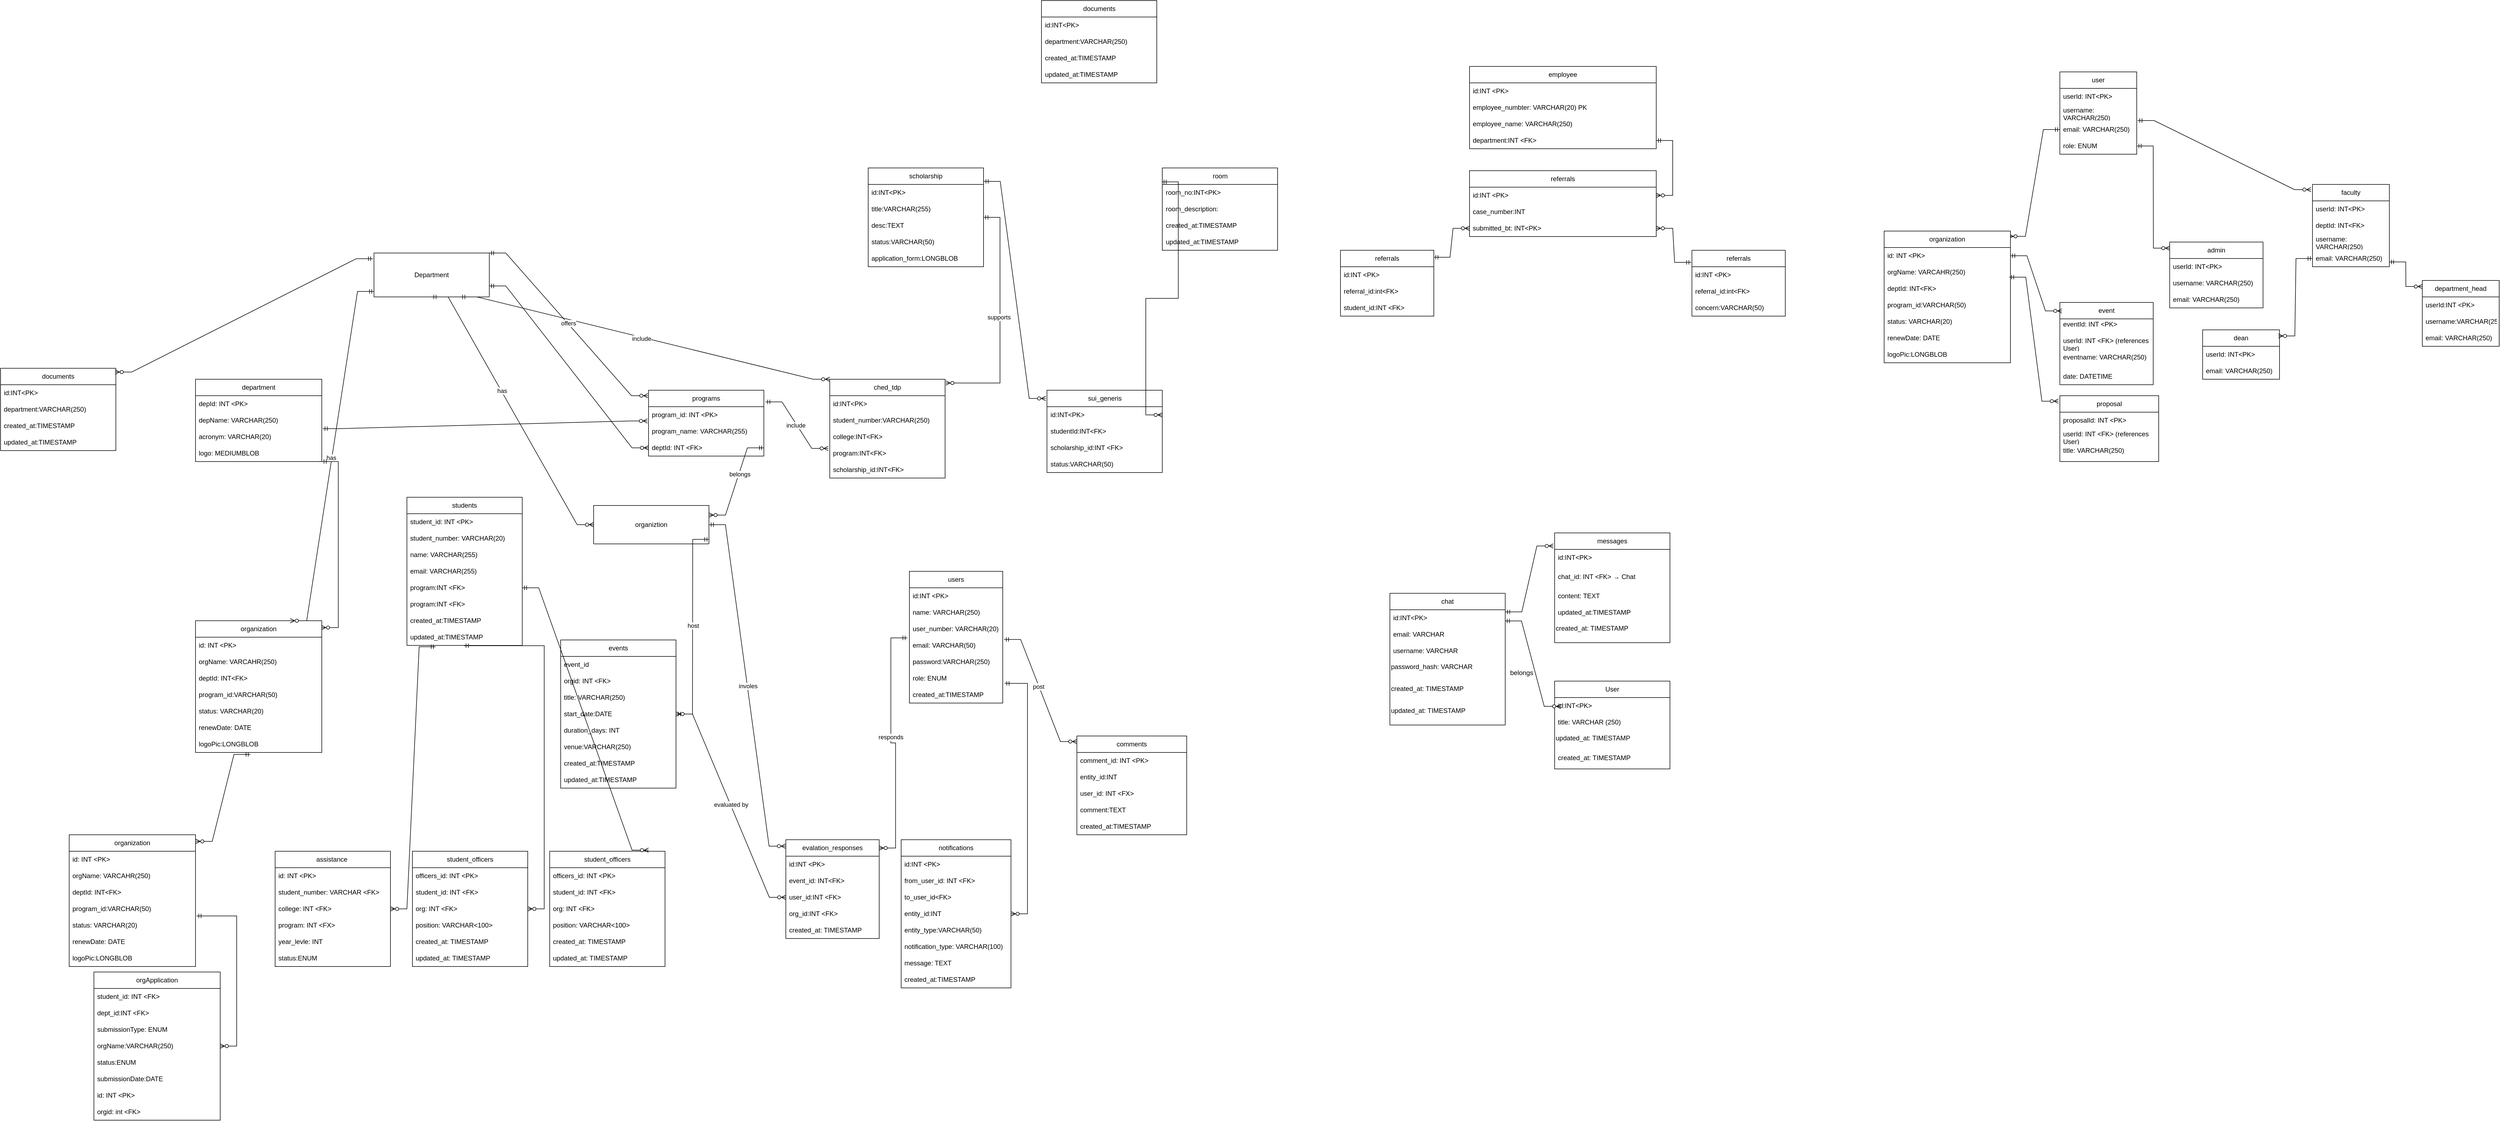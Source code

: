 <mxfile version="26.2.13">
  <diagram id="C5RBs43oDa-KdzZeNtuy" name="Page-1">
    <mxGraphModel dx="1973" dy="1792" grid="1" gridSize="10" guides="1" tooltips="1" connect="1" arrows="1" fold="1" page="1" pageScale="1" pageWidth="827" pageHeight="1169" math="0" shadow="0">
      <root>
        <mxCell id="WIyWlLk6GJQsqaUBKTNV-0" />
        <mxCell id="WIyWlLk6GJQsqaUBKTNV-1" parent="WIyWlLk6GJQsqaUBKTNV-0" />
        <mxCell id="K194ZJ6x8vjtOvq9FhH7-183" value="department" style="swimlane;fontStyle=0;childLayout=stackLayout;horizontal=1;startSize=30;horizontalStack=0;resizeParent=1;resizeParentMax=0;resizeLast=0;collapsible=1;marginBottom=0;whiteSpace=wrap;html=1;" parent="WIyWlLk6GJQsqaUBKTNV-1" vertex="1">
          <mxGeometry x="335" y="330" width="230" height="150" as="geometry" />
        </mxCell>
        <mxCell id="K194ZJ6x8vjtOvq9FhH7-184" value="depId: INT &amp;lt;PK&amp;gt;" style="text;strokeColor=none;fillColor=none;align=left;verticalAlign=middle;spacingLeft=4;spacingRight=4;overflow=hidden;points=[[0,0.5],[1,0.5]];portConstraint=eastwest;rotatable=0;whiteSpace=wrap;html=1;" parent="K194ZJ6x8vjtOvq9FhH7-183" vertex="1">
          <mxGeometry y="30" width="230" height="30" as="geometry" />
        </mxCell>
        <mxCell id="K194ZJ6x8vjtOvq9FhH7-185" value="depName: VARCHAR(250)" style="text;strokeColor=none;fillColor=none;align=left;verticalAlign=middle;spacingLeft=4;spacingRight=4;overflow=hidden;points=[[0,0.5],[1,0.5]];portConstraint=eastwest;rotatable=0;whiteSpace=wrap;html=1;" parent="K194ZJ6x8vjtOvq9FhH7-183" vertex="1">
          <mxGeometry y="60" width="230" height="30" as="geometry" />
        </mxCell>
        <mxCell id="K194ZJ6x8vjtOvq9FhH7-186" value="acronym: VARCHAR(20)" style="text;strokeColor=none;fillColor=none;align=left;verticalAlign=middle;spacingLeft=4;spacingRight=4;overflow=hidden;points=[[0,0.5],[1,0.5]];portConstraint=eastwest;rotatable=0;whiteSpace=wrap;html=1;" parent="K194ZJ6x8vjtOvq9FhH7-183" vertex="1">
          <mxGeometry y="90" width="230" height="30" as="geometry" />
        </mxCell>
        <mxCell id="K194ZJ6x8vjtOvq9FhH7-188" value="logo: MEDIUMBLOB" style="text;strokeColor=none;fillColor=none;align=left;verticalAlign=middle;spacingLeft=4;spacingRight=4;overflow=hidden;points=[[0,0.5],[1,0.5]];portConstraint=eastwest;rotatable=0;whiteSpace=wrap;html=1;" parent="K194ZJ6x8vjtOvq9FhH7-183" vertex="1">
          <mxGeometry y="120" width="230" height="30" as="geometry" />
        </mxCell>
        <mxCell id="K194ZJ6x8vjtOvq9FhH7-189" value="organization" style="swimlane;fontStyle=0;childLayout=stackLayout;horizontal=1;startSize=30;horizontalStack=0;resizeParent=1;resizeParentMax=0;resizeLast=0;collapsible=1;marginBottom=0;whiteSpace=wrap;html=1;" parent="WIyWlLk6GJQsqaUBKTNV-1" vertex="1">
          <mxGeometry x="335" y="770" width="230" height="240" as="geometry" />
        </mxCell>
        <mxCell id="K194ZJ6x8vjtOvq9FhH7-190" value="id: INT &amp;lt;PK&amp;gt;" style="text;strokeColor=none;fillColor=none;align=left;verticalAlign=middle;spacingLeft=4;spacingRight=4;overflow=hidden;points=[[0,0.5],[1,0.5]];portConstraint=eastwest;rotatable=0;whiteSpace=wrap;html=1;" parent="K194ZJ6x8vjtOvq9FhH7-189" vertex="1">
          <mxGeometry y="30" width="230" height="30" as="geometry" />
        </mxCell>
        <mxCell id="K194ZJ6x8vjtOvq9FhH7-191" value="orgName: VARCAHR(250)" style="text;strokeColor=none;fillColor=none;align=left;verticalAlign=middle;spacingLeft=4;spacingRight=4;overflow=hidden;points=[[0,0.5],[1,0.5]];portConstraint=eastwest;rotatable=0;whiteSpace=wrap;html=1;" parent="K194ZJ6x8vjtOvq9FhH7-189" vertex="1">
          <mxGeometry y="60" width="230" height="30" as="geometry" />
        </mxCell>
        <mxCell id="K194ZJ6x8vjtOvq9FhH7-192" value="deptId: INT&amp;lt;FK&amp;gt;" style="text;strokeColor=none;fillColor=none;align=left;verticalAlign=middle;spacingLeft=4;spacingRight=4;overflow=hidden;points=[[0,0.5],[1,0.5]];portConstraint=eastwest;rotatable=0;whiteSpace=wrap;html=1;" parent="K194ZJ6x8vjtOvq9FhH7-189" vertex="1">
          <mxGeometry y="90" width="230" height="30" as="geometry" />
        </mxCell>
        <mxCell id="K194ZJ6x8vjtOvq9FhH7-193" value="program_id:VARCHAR(50)" style="text;strokeColor=none;fillColor=none;align=left;verticalAlign=middle;spacingLeft=4;spacingRight=4;overflow=hidden;points=[[0,0.5],[1,0.5]];portConstraint=eastwest;rotatable=0;whiteSpace=wrap;html=1;" parent="K194ZJ6x8vjtOvq9FhH7-189" vertex="1">
          <mxGeometry y="120" width="230" height="30" as="geometry" />
        </mxCell>
        <mxCell id="K194ZJ6x8vjtOvq9FhH7-195" value="status: VARCHAR(20)" style="text;strokeColor=none;fillColor=none;align=left;verticalAlign=middle;spacingLeft=4;spacingRight=4;overflow=hidden;points=[[0,0.5],[1,0.5]];portConstraint=eastwest;rotatable=0;whiteSpace=wrap;html=1;" parent="K194ZJ6x8vjtOvq9FhH7-189" vertex="1">
          <mxGeometry y="150" width="230" height="30" as="geometry" />
        </mxCell>
        <mxCell id="K194ZJ6x8vjtOvq9FhH7-196" value="renewDate: DATE" style="text;strokeColor=none;fillColor=none;align=left;verticalAlign=middle;spacingLeft=4;spacingRight=4;overflow=hidden;points=[[0,0.5],[1,0.5]];portConstraint=eastwest;rotatable=0;whiteSpace=wrap;html=1;" parent="K194ZJ6x8vjtOvq9FhH7-189" vertex="1">
          <mxGeometry y="180" width="230" height="30" as="geometry" />
        </mxCell>
        <mxCell id="K194ZJ6x8vjtOvq9FhH7-197" value="logoPic:LONGBLOB" style="text;strokeColor=none;fillColor=none;align=left;verticalAlign=middle;spacingLeft=4;spacingRight=4;overflow=hidden;points=[[0,0.5],[1,0.5]];portConstraint=eastwest;rotatable=0;whiteSpace=wrap;html=1;" parent="K194ZJ6x8vjtOvq9FhH7-189" vertex="1">
          <mxGeometry y="210" width="230" height="30" as="geometry" />
        </mxCell>
        <mxCell id="K194ZJ6x8vjtOvq9FhH7-198" value="organization" style="swimlane;fontStyle=0;childLayout=stackLayout;horizontal=1;startSize=30;horizontalStack=0;resizeParent=1;resizeParentMax=0;resizeLast=0;collapsible=1;marginBottom=0;whiteSpace=wrap;html=1;" parent="WIyWlLk6GJQsqaUBKTNV-1" vertex="1">
          <mxGeometry x="105" y="1160" width="230" height="240" as="geometry" />
        </mxCell>
        <mxCell id="K194ZJ6x8vjtOvq9FhH7-199" value="id: INT &amp;lt;PK&amp;gt;" style="text;strokeColor=none;fillColor=none;align=left;verticalAlign=middle;spacingLeft=4;spacingRight=4;overflow=hidden;points=[[0,0.5],[1,0.5]];portConstraint=eastwest;rotatable=0;whiteSpace=wrap;html=1;" parent="K194ZJ6x8vjtOvq9FhH7-198" vertex="1">
          <mxGeometry y="30" width="230" height="30" as="geometry" />
        </mxCell>
        <mxCell id="K194ZJ6x8vjtOvq9FhH7-200" value="orgName: VARCAHR(250)" style="text;strokeColor=none;fillColor=none;align=left;verticalAlign=middle;spacingLeft=4;spacingRight=4;overflow=hidden;points=[[0,0.5],[1,0.5]];portConstraint=eastwest;rotatable=0;whiteSpace=wrap;html=1;" parent="K194ZJ6x8vjtOvq9FhH7-198" vertex="1">
          <mxGeometry y="60" width="230" height="30" as="geometry" />
        </mxCell>
        <mxCell id="K194ZJ6x8vjtOvq9FhH7-201" value="deptId: INT&amp;lt;FK&amp;gt;" style="text;strokeColor=none;fillColor=none;align=left;verticalAlign=middle;spacingLeft=4;spacingRight=4;overflow=hidden;points=[[0,0.5],[1,0.5]];portConstraint=eastwest;rotatable=0;whiteSpace=wrap;html=1;" parent="K194ZJ6x8vjtOvq9FhH7-198" vertex="1">
          <mxGeometry y="90" width="230" height="30" as="geometry" />
        </mxCell>
        <mxCell id="K194ZJ6x8vjtOvq9FhH7-202" value="program_id:VARCHAR(50)" style="text;strokeColor=none;fillColor=none;align=left;verticalAlign=middle;spacingLeft=4;spacingRight=4;overflow=hidden;points=[[0,0.5],[1,0.5]];portConstraint=eastwest;rotatable=0;whiteSpace=wrap;html=1;" parent="K194ZJ6x8vjtOvq9FhH7-198" vertex="1">
          <mxGeometry y="120" width="230" height="30" as="geometry" />
        </mxCell>
        <mxCell id="K194ZJ6x8vjtOvq9FhH7-203" value="status: VARCHAR(20)" style="text;strokeColor=none;fillColor=none;align=left;verticalAlign=middle;spacingLeft=4;spacingRight=4;overflow=hidden;points=[[0,0.5],[1,0.5]];portConstraint=eastwest;rotatable=0;whiteSpace=wrap;html=1;" parent="K194ZJ6x8vjtOvq9FhH7-198" vertex="1">
          <mxGeometry y="150" width="230" height="30" as="geometry" />
        </mxCell>
        <mxCell id="K194ZJ6x8vjtOvq9FhH7-204" value="renewDate: DATE" style="text;strokeColor=none;fillColor=none;align=left;verticalAlign=middle;spacingLeft=4;spacingRight=4;overflow=hidden;points=[[0,0.5],[1,0.5]];portConstraint=eastwest;rotatable=0;whiteSpace=wrap;html=1;" parent="K194ZJ6x8vjtOvq9FhH7-198" vertex="1">
          <mxGeometry y="180" width="230" height="30" as="geometry" />
        </mxCell>
        <mxCell id="K194ZJ6x8vjtOvq9FhH7-205" value="logoPic:LONGBLOB" style="text;strokeColor=none;fillColor=none;align=left;verticalAlign=middle;spacingLeft=4;spacingRight=4;overflow=hidden;points=[[0,0.5],[1,0.5]];portConstraint=eastwest;rotatable=0;whiteSpace=wrap;html=1;" parent="K194ZJ6x8vjtOvq9FhH7-198" vertex="1">
          <mxGeometry y="210" width="230" height="30" as="geometry" />
        </mxCell>
        <mxCell id="K194ZJ6x8vjtOvq9FhH7-216" value="orgApplication" style="swimlane;fontStyle=0;childLayout=stackLayout;horizontal=1;startSize=30;horizontalStack=0;resizeParent=1;resizeParentMax=0;resizeLast=0;collapsible=1;marginBottom=0;whiteSpace=wrap;html=1;" parent="WIyWlLk6GJQsqaUBKTNV-1" vertex="1">
          <mxGeometry x="150" y="1410" width="230" height="270" as="geometry" />
        </mxCell>
        <mxCell id="K194ZJ6x8vjtOvq9FhH7-219" value="student_id: INT &amp;lt;FK&amp;gt;" style="text;strokeColor=none;fillColor=none;align=left;verticalAlign=middle;spacingLeft=4;spacingRight=4;overflow=hidden;points=[[0,0.5],[1,0.5]];portConstraint=eastwest;rotatable=0;whiteSpace=wrap;html=1;" parent="K194ZJ6x8vjtOvq9FhH7-216" vertex="1">
          <mxGeometry y="30" width="230" height="30" as="geometry" />
        </mxCell>
        <mxCell id="K194ZJ6x8vjtOvq9FhH7-220" value="dept_id:INT &amp;lt;FK&amp;gt;" style="text;strokeColor=none;fillColor=none;align=left;verticalAlign=middle;spacingLeft=4;spacingRight=4;overflow=hidden;points=[[0,0.5],[1,0.5]];portConstraint=eastwest;rotatable=0;whiteSpace=wrap;html=1;" parent="K194ZJ6x8vjtOvq9FhH7-216" vertex="1">
          <mxGeometry y="60" width="230" height="30" as="geometry" />
        </mxCell>
        <mxCell id="K194ZJ6x8vjtOvq9FhH7-221" value="submissionType: ENUM" style="text;strokeColor=none;fillColor=none;align=left;verticalAlign=middle;spacingLeft=4;spacingRight=4;overflow=hidden;points=[[0,0.5],[1,0.5]];portConstraint=eastwest;rotatable=0;whiteSpace=wrap;html=1;" parent="K194ZJ6x8vjtOvq9FhH7-216" vertex="1">
          <mxGeometry y="90" width="230" height="30" as="geometry" />
        </mxCell>
        <mxCell id="K194ZJ6x8vjtOvq9FhH7-222" value="orgName:VARCHAR(250)" style="text;strokeColor=none;fillColor=none;align=left;verticalAlign=middle;spacingLeft=4;spacingRight=4;overflow=hidden;points=[[0,0.5],[1,0.5]];portConstraint=eastwest;rotatable=0;whiteSpace=wrap;html=1;" parent="K194ZJ6x8vjtOvq9FhH7-216" vertex="1">
          <mxGeometry y="120" width="230" height="30" as="geometry" />
        </mxCell>
        <mxCell id="K194ZJ6x8vjtOvq9FhH7-223" value="status:ENUM" style="text;strokeColor=none;fillColor=none;align=left;verticalAlign=middle;spacingLeft=4;spacingRight=4;overflow=hidden;points=[[0,0.5],[1,0.5]];portConstraint=eastwest;rotatable=0;whiteSpace=wrap;html=1;" parent="K194ZJ6x8vjtOvq9FhH7-216" vertex="1">
          <mxGeometry y="150" width="230" height="30" as="geometry" />
        </mxCell>
        <mxCell id="K194ZJ6x8vjtOvq9FhH7-224" value="submissionDate:DATE" style="text;strokeColor=none;fillColor=none;align=left;verticalAlign=middle;spacingLeft=4;spacingRight=4;overflow=hidden;points=[[0,0.5],[1,0.5]];portConstraint=eastwest;rotatable=0;whiteSpace=wrap;html=1;" parent="K194ZJ6x8vjtOvq9FhH7-216" vertex="1">
          <mxGeometry y="180" width="230" height="30" as="geometry" />
        </mxCell>
        <mxCell id="K194ZJ6x8vjtOvq9FhH7-217" value="id: INT &amp;lt;PK&amp;gt;" style="text;strokeColor=none;fillColor=none;align=left;verticalAlign=middle;spacingLeft=4;spacingRight=4;overflow=hidden;points=[[0,0.5],[1,0.5]];portConstraint=eastwest;rotatable=0;whiteSpace=wrap;html=1;" parent="K194ZJ6x8vjtOvq9FhH7-216" vertex="1">
          <mxGeometry y="210" width="230" height="30" as="geometry" />
        </mxCell>
        <mxCell id="K194ZJ6x8vjtOvq9FhH7-218" value="orgid: int &amp;lt;FK&amp;gt;" style="text;strokeColor=none;fillColor=none;align=left;verticalAlign=middle;spacingLeft=4;spacingRight=4;overflow=hidden;points=[[0,0.5],[1,0.5]];portConstraint=eastwest;rotatable=0;whiteSpace=wrap;html=1;" parent="K194ZJ6x8vjtOvq9FhH7-216" vertex="1">
          <mxGeometry y="240" width="230" height="30" as="geometry" />
        </mxCell>
        <mxCell id="K194ZJ6x8vjtOvq9FhH7-225" value="programs" style="swimlane;fontStyle=0;childLayout=stackLayout;horizontal=1;startSize=30;horizontalStack=0;resizeParent=1;resizeParentMax=0;resizeLast=0;collapsible=1;marginBottom=0;whiteSpace=wrap;html=1;" parent="WIyWlLk6GJQsqaUBKTNV-1" vertex="1">
          <mxGeometry x="1160" y="350" width="210" height="120" as="geometry" />
        </mxCell>
        <mxCell id="K194ZJ6x8vjtOvq9FhH7-226" value="program_id: INT &amp;lt;PK&amp;gt;" style="text;strokeColor=none;fillColor=none;align=left;verticalAlign=middle;spacingLeft=4;spacingRight=4;overflow=hidden;points=[[0,0.5],[1,0.5]];portConstraint=eastwest;rotatable=0;whiteSpace=wrap;html=1;" parent="K194ZJ6x8vjtOvq9FhH7-225" vertex="1">
          <mxGeometry y="30" width="210" height="30" as="geometry" />
        </mxCell>
        <mxCell id="K194ZJ6x8vjtOvq9FhH7-227" value="program_name: VARCHAR(255)" style="text;strokeColor=none;fillColor=none;align=left;verticalAlign=middle;spacingLeft=4;spacingRight=4;overflow=hidden;points=[[0,0.5],[1,0.5]];portConstraint=eastwest;rotatable=0;whiteSpace=wrap;html=1;" parent="K194ZJ6x8vjtOvq9FhH7-225" vertex="1">
          <mxGeometry y="60" width="210" height="30" as="geometry" />
        </mxCell>
        <mxCell id="K194ZJ6x8vjtOvq9FhH7-230" value="deptId: INT &amp;lt;FK&amp;gt;" style="text;strokeColor=none;fillColor=none;align=left;verticalAlign=middle;spacingLeft=4;spacingRight=4;overflow=hidden;points=[[0,0.5],[1,0.5]];portConstraint=eastwest;rotatable=0;whiteSpace=wrap;html=1;" parent="K194ZJ6x8vjtOvq9FhH7-225" vertex="1">
          <mxGeometry y="90" width="210" height="30" as="geometry" />
        </mxCell>
        <mxCell id="K194ZJ6x8vjtOvq9FhH7-231" value="organiztion" style="swimlane;fontStyle=0;childLayout=stackLayout;horizontal=1;startSize=70;horizontalStack=0;resizeParent=1;resizeParentMax=0;resizeLast=0;collapsible=1;marginBottom=0;whiteSpace=wrap;html=1;" parent="WIyWlLk6GJQsqaUBKTNV-1" vertex="1">
          <mxGeometry x="1060" y="560" width="210" height="70" as="geometry" />
        </mxCell>
        <mxCell id="K194ZJ6x8vjtOvq9FhH7-241" value="events" style="swimlane;fontStyle=0;childLayout=stackLayout;horizontal=1;startSize=30;horizontalStack=0;resizeParent=1;resizeParentMax=0;resizeLast=0;collapsible=1;marginBottom=0;whiteSpace=wrap;html=1;" parent="WIyWlLk6GJQsqaUBKTNV-1" vertex="1">
          <mxGeometry x="1000" y="805" width="210" height="270" as="geometry" />
        </mxCell>
        <mxCell id="K194ZJ6x8vjtOvq9FhH7-242" value="event_id" style="text;strokeColor=none;fillColor=none;align=left;verticalAlign=middle;spacingLeft=4;spacingRight=4;overflow=hidden;points=[[0,0.5],[1,0.5]];portConstraint=eastwest;rotatable=0;whiteSpace=wrap;html=1;" parent="K194ZJ6x8vjtOvq9FhH7-241" vertex="1">
          <mxGeometry y="30" width="210" height="30" as="geometry" />
        </mxCell>
        <mxCell id="K194ZJ6x8vjtOvq9FhH7-243" value="orgid: INT &amp;lt;FK&amp;gt;" style="text;strokeColor=none;fillColor=none;align=left;verticalAlign=middle;spacingLeft=4;spacingRight=4;overflow=hidden;points=[[0,0.5],[1,0.5]];portConstraint=eastwest;rotatable=0;whiteSpace=wrap;html=1;" parent="K194ZJ6x8vjtOvq9FhH7-241" vertex="1">
          <mxGeometry y="60" width="210" height="30" as="geometry" />
        </mxCell>
        <mxCell id="K194ZJ6x8vjtOvq9FhH7-244" value="title: VARCHAR(250)" style="text;strokeColor=none;fillColor=none;align=left;verticalAlign=middle;spacingLeft=4;spacingRight=4;overflow=hidden;points=[[0,0.5],[1,0.5]];portConstraint=eastwest;rotatable=0;whiteSpace=wrap;html=1;" parent="K194ZJ6x8vjtOvq9FhH7-241" vertex="1">
          <mxGeometry y="90" width="210" height="30" as="geometry" />
        </mxCell>
        <mxCell id="K194ZJ6x8vjtOvq9FhH7-245" value="start_date:DATE" style="text;strokeColor=none;fillColor=none;align=left;verticalAlign=middle;spacingLeft=4;spacingRight=4;overflow=hidden;points=[[0,0.5],[1,0.5]];portConstraint=eastwest;rotatable=0;whiteSpace=wrap;html=1;" parent="K194ZJ6x8vjtOvq9FhH7-241" vertex="1">
          <mxGeometry y="120" width="210" height="30" as="geometry" />
        </mxCell>
        <mxCell id="K194ZJ6x8vjtOvq9FhH7-246" value="duration_days: INT" style="text;strokeColor=none;fillColor=none;align=left;verticalAlign=middle;spacingLeft=4;spacingRight=4;overflow=hidden;points=[[0,0.5],[1,0.5]];portConstraint=eastwest;rotatable=0;whiteSpace=wrap;html=1;" parent="K194ZJ6x8vjtOvq9FhH7-241" vertex="1">
          <mxGeometry y="150" width="210" height="30" as="geometry" />
        </mxCell>
        <mxCell id="K194ZJ6x8vjtOvq9FhH7-247" value="venue:VARCHAR(250)" style="text;strokeColor=none;fillColor=none;align=left;verticalAlign=middle;spacingLeft=4;spacingRight=4;overflow=hidden;points=[[0,0.5],[1,0.5]];portConstraint=eastwest;rotatable=0;whiteSpace=wrap;html=1;" parent="K194ZJ6x8vjtOvq9FhH7-241" vertex="1">
          <mxGeometry y="180" width="210" height="30" as="geometry" />
        </mxCell>
        <mxCell id="K194ZJ6x8vjtOvq9FhH7-248" value="created_at:TIMESTAMP" style="text;strokeColor=none;fillColor=none;align=left;verticalAlign=middle;spacingLeft=4;spacingRight=4;overflow=hidden;points=[[0,0.5],[1,0.5]];portConstraint=eastwest;rotatable=0;whiteSpace=wrap;html=1;" parent="K194ZJ6x8vjtOvq9FhH7-241" vertex="1">
          <mxGeometry y="210" width="210" height="30" as="geometry" />
        </mxCell>
        <mxCell id="K194ZJ6x8vjtOvq9FhH7-249" value="updated_at:TIMESTAMP" style="text;strokeColor=none;fillColor=none;align=left;verticalAlign=middle;spacingLeft=4;spacingRight=4;overflow=hidden;points=[[0,0.5],[1,0.5]];portConstraint=eastwest;rotatable=0;whiteSpace=wrap;html=1;" parent="K194ZJ6x8vjtOvq9FhH7-241" vertex="1">
          <mxGeometry y="240" width="210" height="30" as="geometry" />
        </mxCell>
        <mxCell id="K194ZJ6x8vjtOvq9FhH7-250" value="documents" style="swimlane;fontStyle=0;childLayout=stackLayout;horizontal=1;startSize=30;horizontalStack=0;resizeParent=1;resizeParentMax=0;resizeLast=0;collapsible=1;marginBottom=0;whiteSpace=wrap;html=1;" parent="WIyWlLk6GJQsqaUBKTNV-1" vertex="1">
          <mxGeometry x="1875.5" y="-360" width="210" height="150" as="geometry" />
        </mxCell>
        <mxCell id="K194ZJ6x8vjtOvq9FhH7-251" value="id:INT&amp;lt;PK&amp;gt;" style="text;strokeColor=none;fillColor=none;align=left;verticalAlign=middle;spacingLeft=4;spacingRight=4;overflow=hidden;points=[[0,0.5],[1,0.5]];portConstraint=eastwest;rotatable=0;whiteSpace=wrap;html=1;" parent="K194ZJ6x8vjtOvq9FhH7-250" vertex="1">
          <mxGeometry y="30" width="210" height="30" as="geometry" />
        </mxCell>
        <mxCell id="K194ZJ6x8vjtOvq9FhH7-252" value="department:VARCHAR(250)" style="text;strokeColor=none;fillColor=none;align=left;verticalAlign=middle;spacingLeft=4;spacingRight=4;overflow=hidden;points=[[0,0.5],[1,0.5]];portConstraint=eastwest;rotatable=0;whiteSpace=wrap;html=1;" parent="K194ZJ6x8vjtOvq9FhH7-250" vertex="1">
          <mxGeometry y="60" width="210" height="30" as="geometry" />
        </mxCell>
        <mxCell id="K194ZJ6x8vjtOvq9FhH7-253" value="created_at:TIMESTAMP" style="text;strokeColor=none;fillColor=none;align=left;verticalAlign=middle;spacingLeft=4;spacingRight=4;overflow=hidden;points=[[0,0.5],[1,0.5]];portConstraint=eastwest;rotatable=0;whiteSpace=wrap;html=1;" parent="K194ZJ6x8vjtOvq9FhH7-250" vertex="1">
          <mxGeometry y="90" width="210" height="30" as="geometry" />
        </mxCell>
        <mxCell id="K194ZJ6x8vjtOvq9FhH7-254" value="updated_at:TIMESTAMP" style="text;strokeColor=none;fillColor=none;align=left;verticalAlign=middle;spacingLeft=4;spacingRight=4;overflow=hidden;points=[[0,0.5],[1,0.5]];portConstraint=eastwest;rotatable=0;whiteSpace=wrap;html=1;" parent="K194ZJ6x8vjtOvq9FhH7-250" vertex="1">
          <mxGeometry y="120" width="210" height="30" as="geometry" />
        </mxCell>
        <mxCell id="K194ZJ6x8vjtOvq9FhH7-255" value="Department" style="swimlane;fontStyle=0;childLayout=stackLayout;horizontal=1;startSize=80;horizontalStack=0;resizeParent=1;resizeParentMax=0;resizeLast=0;collapsible=1;marginBottom=0;whiteSpace=wrap;html=1;" parent="WIyWlLk6GJQsqaUBKTNV-1" vertex="1">
          <mxGeometry x="660" y="100" width="210" height="80" as="geometry" />
        </mxCell>
        <mxCell id="K194ZJ6x8vjtOvq9FhH7-264" value="employee" style="swimlane;fontStyle=0;childLayout=stackLayout;horizontal=1;startSize=30;horizontalStack=0;resizeParent=1;resizeParentMax=0;resizeLast=0;collapsible=1;marginBottom=0;whiteSpace=wrap;html=1;" parent="WIyWlLk6GJQsqaUBKTNV-1" vertex="1">
          <mxGeometry x="2655" y="-240" width="340" height="150" as="geometry" />
        </mxCell>
        <mxCell id="K194ZJ6x8vjtOvq9FhH7-265" value="id:INT &amp;lt;PK&amp;gt;" style="text;strokeColor=none;fillColor=none;align=left;verticalAlign=middle;spacingLeft=4;spacingRight=4;overflow=hidden;points=[[0,0.5],[1,0.5]];portConstraint=eastwest;rotatable=0;whiteSpace=wrap;html=1;" parent="K194ZJ6x8vjtOvq9FhH7-264" vertex="1">
          <mxGeometry y="30" width="340" height="30" as="geometry" />
        </mxCell>
        <mxCell id="K194ZJ6x8vjtOvq9FhH7-266" value="employee_numbter: VARCHAR(20) PK" style="text;strokeColor=none;fillColor=none;align=left;verticalAlign=middle;spacingLeft=4;spacingRight=4;overflow=hidden;points=[[0,0.5],[1,0.5]];portConstraint=eastwest;rotatable=0;whiteSpace=wrap;html=1;" parent="K194ZJ6x8vjtOvq9FhH7-264" vertex="1">
          <mxGeometry y="60" width="340" height="30" as="geometry" />
        </mxCell>
        <mxCell id="K194ZJ6x8vjtOvq9FhH7-267" value="employee_name: VARCHAR(250)" style="text;strokeColor=none;fillColor=none;align=left;verticalAlign=middle;spacingLeft=4;spacingRight=4;overflow=hidden;points=[[0,0.5],[1,0.5]];portConstraint=eastwest;rotatable=0;whiteSpace=wrap;html=1;" parent="K194ZJ6x8vjtOvq9FhH7-264" vertex="1">
          <mxGeometry y="90" width="340" height="30" as="geometry" />
        </mxCell>
        <mxCell id="K194ZJ6x8vjtOvq9FhH7-268" value="department:INT &amp;lt;FK&amp;gt;" style="text;strokeColor=none;fillColor=none;align=left;verticalAlign=middle;spacingLeft=4;spacingRight=4;overflow=hidden;points=[[0,0.5],[1,0.5]];portConstraint=eastwest;rotatable=0;whiteSpace=wrap;html=1;" parent="K194ZJ6x8vjtOvq9FhH7-264" vertex="1">
          <mxGeometry y="120" width="340" height="30" as="geometry" />
        </mxCell>
        <mxCell id="K194ZJ6x8vjtOvq9FhH7-271" value="documents" style="swimlane;fontStyle=0;childLayout=stackLayout;horizontal=1;startSize=30;horizontalStack=0;resizeParent=1;resizeParentMax=0;resizeLast=0;collapsible=1;marginBottom=0;whiteSpace=wrap;html=1;" parent="WIyWlLk6GJQsqaUBKTNV-1" vertex="1">
          <mxGeometry x="-20" y="310" width="210" height="150" as="geometry" />
        </mxCell>
        <mxCell id="K194ZJ6x8vjtOvq9FhH7-272" value="id:INT&amp;lt;PK&amp;gt;" style="text;strokeColor=none;fillColor=none;align=left;verticalAlign=middle;spacingLeft=4;spacingRight=4;overflow=hidden;points=[[0,0.5],[1,0.5]];portConstraint=eastwest;rotatable=0;whiteSpace=wrap;html=1;" parent="K194ZJ6x8vjtOvq9FhH7-271" vertex="1">
          <mxGeometry y="30" width="210" height="30" as="geometry" />
        </mxCell>
        <mxCell id="K194ZJ6x8vjtOvq9FhH7-273" value="department:VARCHAR(250)" style="text;strokeColor=none;fillColor=none;align=left;verticalAlign=middle;spacingLeft=4;spacingRight=4;overflow=hidden;points=[[0,0.5],[1,0.5]];portConstraint=eastwest;rotatable=0;whiteSpace=wrap;html=1;" parent="K194ZJ6x8vjtOvq9FhH7-271" vertex="1">
          <mxGeometry y="60" width="210" height="30" as="geometry" />
        </mxCell>
        <mxCell id="K194ZJ6x8vjtOvq9FhH7-274" value="created_at:TIMESTAMP" style="text;strokeColor=none;fillColor=none;align=left;verticalAlign=middle;spacingLeft=4;spacingRight=4;overflow=hidden;points=[[0,0.5],[1,0.5]];portConstraint=eastwest;rotatable=0;whiteSpace=wrap;html=1;" parent="K194ZJ6x8vjtOvq9FhH7-271" vertex="1">
          <mxGeometry y="90" width="210" height="30" as="geometry" />
        </mxCell>
        <mxCell id="K194ZJ6x8vjtOvq9FhH7-275" value="updated_at:TIMESTAMP" style="text;strokeColor=none;fillColor=none;align=left;verticalAlign=middle;spacingLeft=4;spacingRight=4;overflow=hidden;points=[[0,0.5],[1,0.5]];portConstraint=eastwest;rotatable=0;whiteSpace=wrap;html=1;" parent="K194ZJ6x8vjtOvq9FhH7-271" vertex="1">
          <mxGeometry y="120" width="210" height="30" as="geometry" />
        </mxCell>
        <mxCell id="K194ZJ6x8vjtOvq9FhH7-283" value="referrals" style="swimlane;fontStyle=0;childLayout=stackLayout;horizontal=1;startSize=30;horizontalStack=0;resizeParent=1;resizeParentMax=0;resizeLast=0;collapsible=1;marginBottom=0;whiteSpace=wrap;html=1;" parent="WIyWlLk6GJQsqaUBKTNV-1" vertex="1">
          <mxGeometry x="2655" y="-50" width="340" height="120" as="geometry" />
        </mxCell>
        <mxCell id="K194ZJ6x8vjtOvq9FhH7-284" value="id:INT &amp;lt;PK&amp;gt;" style="text;strokeColor=none;fillColor=none;align=left;verticalAlign=middle;spacingLeft=4;spacingRight=4;overflow=hidden;points=[[0,0.5],[1,0.5]];portConstraint=eastwest;rotatable=0;whiteSpace=wrap;html=1;" parent="K194ZJ6x8vjtOvq9FhH7-283" vertex="1">
          <mxGeometry y="30" width="340" height="30" as="geometry" />
        </mxCell>
        <mxCell id="K194ZJ6x8vjtOvq9FhH7-285" value="case_number:INT&amp;nbsp;" style="text;strokeColor=none;fillColor=none;align=left;verticalAlign=middle;spacingLeft=4;spacingRight=4;overflow=hidden;points=[[0,0.5],[1,0.5]];portConstraint=eastwest;rotatable=0;whiteSpace=wrap;html=1;" parent="K194ZJ6x8vjtOvq9FhH7-283" vertex="1">
          <mxGeometry y="60" width="340" height="30" as="geometry" />
        </mxCell>
        <mxCell id="K194ZJ6x8vjtOvq9FhH7-286" value="submitted_bt: INT&amp;lt;PK&amp;gt;" style="text;strokeColor=none;fillColor=none;align=left;verticalAlign=middle;spacingLeft=4;spacingRight=4;overflow=hidden;points=[[0,0.5],[1,0.5]];portConstraint=eastwest;rotatable=0;whiteSpace=wrap;html=1;" parent="K194ZJ6x8vjtOvq9FhH7-283" vertex="1">
          <mxGeometry y="90" width="340" height="30" as="geometry" />
        </mxCell>
        <mxCell id="K194ZJ6x8vjtOvq9FhH7-293" value="referrals" style="swimlane;fontStyle=0;childLayout=stackLayout;horizontal=1;startSize=30;horizontalStack=0;resizeParent=1;resizeParentMax=0;resizeLast=0;collapsible=1;marginBottom=0;whiteSpace=wrap;html=1;" parent="WIyWlLk6GJQsqaUBKTNV-1" vertex="1">
          <mxGeometry x="2420" y="95" width="170" height="120" as="geometry" />
        </mxCell>
        <mxCell id="K194ZJ6x8vjtOvq9FhH7-294" value="id:INT &amp;lt;PK&amp;gt;" style="text;strokeColor=none;fillColor=none;align=left;verticalAlign=middle;spacingLeft=4;spacingRight=4;overflow=hidden;points=[[0,0.5],[1,0.5]];portConstraint=eastwest;rotatable=0;whiteSpace=wrap;html=1;" parent="K194ZJ6x8vjtOvq9FhH7-293" vertex="1">
          <mxGeometry y="30" width="170" height="30" as="geometry" />
        </mxCell>
        <mxCell id="K194ZJ6x8vjtOvq9FhH7-295" value="referral_id:int&amp;lt;FK&amp;gt;" style="text;strokeColor=none;fillColor=none;align=left;verticalAlign=middle;spacingLeft=4;spacingRight=4;overflow=hidden;points=[[0,0.5],[1,0.5]];portConstraint=eastwest;rotatable=0;whiteSpace=wrap;html=1;" parent="K194ZJ6x8vjtOvq9FhH7-293" vertex="1">
          <mxGeometry y="60" width="170" height="30" as="geometry" />
        </mxCell>
        <mxCell id="K194ZJ6x8vjtOvq9FhH7-296" value="student_id:INT &amp;lt;FK&amp;gt;" style="text;strokeColor=none;fillColor=none;align=left;verticalAlign=middle;spacingLeft=4;spacingRight=4;overflow=hidden;points=[[0,0.5],[1,0.5]];portConstraint=eastwest;rotatable=0;whiteSpace=wrap;html=1;" parent="K194ZJ6x8vjtOvq9FhH7-293" vertex="1">
          <mxGeometry y="90" width="170" height="30" as="geometry" />
        </mxCell>
        <mxCell id="K194ZJ6x8vjtOvq9FhH7-304" value="referrals" style="swimlane;fontStyle=0;childLayout=stackLayout;horizontal=1;startSize=30;horizontalStack=0;resizeParent=1;resizeParentMax=0;resizeLast=0;collapsible=1;marginBottom=0;whiteSpace=wrap;html=1;" parent="WIyWlLk6GJQsqaUBKTNV-1" vertex="1">
          <mxGeometry x="3060" y="95" width="170" height="120" as="geometry" />
        </mxCell>
        <mxCell id="K194ZJ6x8vjtOvq9FhH7-305" value="id:INT &amp;lt;PK&amp;gt;" style="text;strokeColor=none;fillColor=none;align=left;verticalAlign=middle;spacingLeft=4;spacingRight=4;overflow=hidden;points=[[0,0.5],[1,0.5]];portConstraint=eastwest;rotatable=0;whiteSpace=wrap;html=1;" parent="K194ZJ6x8vjtOvq9FhH7-304" vertex="1">
          <mxGeometry y="30" width="170" height="30" as="geometry" />
        </mxCell>
        <mxCell id="K194ZJ6x8vjtOvq9FhH7-306" value="referral_id:int&amp;lt;FK&amp;gt;" style="text;strokeColor=none;fillColor=none;align=left;verticalAlign=middle;spacingLeft=4;spacingRight=4;overflow=hidden;points=[[0,0.5],[1,0.5]];portConstraint=eastwest;rotatable=0;whiteSpace=wrap;html=1;" parent="K194ZJ6x8vjtOvq9FhH7-304" vertex="1">
          <mxGeometry y="60" width="170" height="30" as="geometry" />
        </mxCell>
        <mxCell id="K194ZJ6x8vjtOvq9FhH7-307" value="concern:VARCHAR(50)" style="text;strokeColor=none;fillColor=none;align=left;verticalAlign=middle;spacingLeft=4;spacingRight=4;overflow=hidden;points=[[0,0.5],[1,0.5]];portConstraint=eastwest;rotatable=0;whiteSpace=wrap;html=1;" parent="K194ZJ6x8vjtOvq9FhH7-304" vertex="1">
          <mxGeometry y="90" width="170" height="30" as="geometry" />
        </mxCell>
        <mxCell id="K194ZJ6x8vjtOvq9FhH7-308" value="students" style="swimlane;fontStyle=0;childLayout=stackLayout;horizontal=1;startSize=30;horizontalStack=0;resizeParent=1;resizeParentMax=0;resizeLast=0;collapsible=1;marginBottom=0;whiteSpace=wrap;html=1;" parent="WIyWlLk6GJQsqaUBKTNV-1" vertex="1">
          <mxGeometry x="720" y="545" width="210" height="270" as="geometry" />
        </mxCell>
        <mxCell id="K194ZJ6x8vjtOvq9FhH7-309" value="student_id: INT &amp;lt;PK&amp;gt;" style="text;strokeColor=none;fillColor=none;align=left;verticalAlign=middle;spacingLeft=4;spacingRight=4;overflow=hidden;points=[[0,0.5],[1,0.5]];portConstraint=eastwest;rotatable=0;whiteSpace=wrap;html=1;" parent="K194ZJ6x8vjtOvq9FhH7-308" vertex="1">
          <mxGeometry y="30" width="210" height="30" as="geometry" />
        </mxCell>
        <mxCell id="K194ZJ6x8vjtOvq9FhH7-310" value="student_number: VARCHAR(20)" style="text;strokeColor=none;fillColor=none;align=left;verticalAlign=middle;spacingLeft=4;spacingRight=4;overflow=hidden;points=[[0,0.5],[1,0.5]];portConstraint=eastwest;rotatable=0;whiteSpace=wrap;html=1;" parent="K194ZJ6x8vjtOvq9FhH7-308" vertex="1">
          <mxGeometry y="60" width="210" height="30" as="geometry" />
        </mxCell>
        <mxCell id="K194ZJ6x8vjtOvq9FhH7-311" value="name: VARCHAR(255)" style="text;strokeColor=none;fillColor=none;align=left;verticalAlign=middle;spacingLeft=4;spacingRight=4;overflow=hidden;points=[[0,0.5],[1,0.5]];portConstraint=eastwest;rotatable=0;whiteSpace=wrap;html=1;" parent="K194ZJ6x8vjtOvq9FhH7-308" vertex="1">
          <mxGeometry y="90" width="210" height="30" as="geometry" />
        </mxCell>
        <mxCell id="K194ZJ6x8vjtOvq9FhH7-319" value="email: VARCHAR(255)" style="text;strokeColor=none;fillColor=none;align=left;verticalAlign=middle;spacingLeft=4;spacingRight=4;overflow=hidden;points=[[0,0.5],[1,0.5]];portConstraint=eastwest;rotatable=0;whiteSpace=wrap;html=1;" parent="K194ZJ6x8vjtOvq9FhH7-308" vertex="1">
          <mxGeometry y="120" width="210" height="30" as="geometry" />
        </mxCell>
        <mxCell id="K194ZJ6x8vjtOvq9FhH7-320" value="program:INT &amp;lt;FK&amp;gt;" style="text;strokeColor=none;fillColor=none;align=left;verticalAlign=middle;spacingLeft=4;spacingRight=4;overflow=hidden;points=[[0,0.5],[1,0.5]];portConstraint=eastwest;rotatable=0;whiteSpace=wrap;html=1;" parent="K194ZJ6x8vjtOvq9FhH7-308" vertex="1">
          <mxGeometry y="150" width="210" height="30" as="geometry" />
        </mxCell>
        <mxCell id="K194ZJ6x8vjtOvq9FhH7-328" value="program:INT &amp;lt;FK&amp;gt;" style="text;strokeColor=none;fillColor=none;align=left;verticalAlign=middle;spacingLeft=4;spacingRight=4;overflow=hidden;points=[[0,0.5],[1,0.5]];portConstraint=eastwest;rotatable=0;whiteSpace=wrap;html=1;" parent="K194ZJ6x8vjtOvq9FhH7-308" vertex="1">
          <mxGeometry y="180" width="210" height="30" as="geometry" />
        </mxCell>
        <mxCell id="K194ZJ6x8vjtOvq9FhH7-329" value="created_at:TIMESTAMP" style="text;strokeColor=none;fillColor=none;align=left;verticalAlign=middle;spacingLeft=4;spacingRight=4;overflow=hidden;points=[[0,0.5],[1,0.5]];portConstraint=eastwest;rotatable=0;whiteSpace=wrap;html=1;" parent="K194ZJ6x8vjtOvq9FhH7-308" vertex="1">
          <mxGeometry y="210" width="210" height="30" as="geometry" />
        </mxCell>
        <mxCell id="K194ZJ6x8vjtOvq9FhH7-318" value="updated_at:TIMESTAMP" style="text;strokeColor=none;fillColor=none;align=left;verticalAlign=middle;spacingLeft=4;spacingRight=4;overflow=hidden;points=[[0,0.5],[1,0.5]];portConstraint=eastwest;rotatable=0;whiteSpace=wrap;html=1;" parent="K194ZJ6x8vjtOvq9FhH7-308" vertex="1">
          <mxGeometry y="240" width="210" height="30" as="geometry" />
        </mxCell>
        <mxCell id="K194ZJ6x8vjtOvq9FhH7-330" value="assistance&amp;nbsp;" style="swimlane;fontStyle=0;childLayout=stackLayout;horizontal=1;startSize=30;horizontalStack=0;resizeParent=1;resizeParentMax=0;resizeLast=0;collapsible=1;marginBottom=0;whiteSpace=wrap;html=1;" parent="WIyWlLk6GJQsqaUBKTNV-1" vertex="1">
          <mxGeometry x="480" y="1190" width="210" height="210" as="geometry" />
        </mxCell>
        <mxCell id="K194ZJ6x8vjtOvq9FhH7-331" value="id: INT &amp;lt;PK&amp;gt;" style="text;strokeColor=none;fillColor=none;align=left;verticalAlign=middle;spacingLeft=4;spacingRight=4;overflow=hidden;points=[[0,0.5],[1,0.5]];portConstraint=eastwest;rotatable=0;whiteSpace=wrap;html=1;" parent="K194ZJ6x8vjtOvq9FhH7-330" vertex="1">
          <mxGeometry y="30" width="210" height="30" as="geometry" />
        </mxCell>
        <mxCell id="K194ZJ6x8vjtOvq9FhH7-332" value="student_number: VARCHAR &amp;lt;FK&amp;gt;" style="text;strokeColor=none;fillColor=none;align=left;verticalAlign=middle;spacingLeft=4;spacingRight=4;overflow=hidden;points=[[0,0.5],[1,0.5]];portConstraint=eastwest;rotatable=0;whiteSpace=wrap;html=1;" parent="K194ZJ6x8vjtOvq9FhH7-330" vertex="1">
          <mxGeometry y="60" width="210" height="30" as="geometry" />
        </mxCell>
        <mxCell id="K194ZJ6x8vjtOvq9FhH7-334" value="college: INT &amp;lt;FK&amp;gt;" style="text;strokeColor=none;fillColor=none;align=left;verticalAlign=middle;spacingLeft=4;spacingRight=4;overflow=hidden;points=[[0,0.5],[1,0.5]];portConstraint=eastwest;rotatable=0;whiteSpace=wrap;html=1;" parent="K194ZJ6x8vjtOvq9FhH7-330" vertex="1">
          <mxGeometry y="90" width="210" height="30" as="geometry" />
        </mxCell>
        <mxCell id="K194ZJ6x8vjtOvq9FhH7-335" value="program: INT &amp;lt;FX&amp;gt;" style="text;strokeColor=none;fillColor=none;align=left;verticalAlign=middle;spacingLeft=4;spacingRight=4;overflow=hidden;points=[[0,0.5],[1,0.5]];portConstraint=eastwest;rotatable=0;whiteSpace=wrap;html=1;" parent="K194ZJ6x8vjtOvq9FhH7-330" vertex="1">
          <mxGeometry y="120" width="210" height="30" as="geometry" />
        </mxCell>
        <mxCell id="K194ZJ6x8vjtOvq9FhH7-336" value="year_levle: INT&amp;nbsp;&lt;span style=&quot;white-space: pre;&quot;&gt;&#x9;&lt;/span&gt;" style="text;strokeColor=none;fillColor=none;align=left;verticalAlign=middle;spacingLeft=4;spacingRight=4;overflow=hidden;points=[[0,0.5],[1,0.5]];portConstraint=eastwest;rotatable=0;whiteSpace=wrap;html=1;" parent="K194ZJ6x8vjtOvq9FhH7-330" vertex="1">
          <mxGeometry y="150" width="210" height="30" as="geometry" />
        </mxCell>
        <mxCell id="K194ZJ6x8vjtOvq9FhH7-337" value="status:ENUM" style="text;strokeColor=none;fillColor=none;align=left;verticalAlign=middle;spacingLeft=4;spacingRight=4;overflow=hidden;points=[[0,0.5],[1,0.5]];portConstraint=eastwest;rotatable=0;whiteSpace=wrap;html=1;" parent="K194ZJ6x8vjtOvq9FhH7-330" vertex="1">
          <mxGeometry y="180" width="210" height="30" as="geometry" />
        </mxCell>
        <mxCell id="K194ZJ6x8vjtOvq9FhH7-340" value="student_officers" style="swimlane;fontStyle=0;childLayout=stackLayout;horizontal=1;startSize=30;horizontalStack=0;resizeParent=1;resizeParentMax=0;resizeLast=0;collapsible=1;marginBottom=0;whiteSpace=wrap;html=1;" parent="WIyWlLk6GJQsqaUBKTNV-1" vertex="1">
          <mxGeometry x="730" y="1190" width="210" height="210" as="geometry" />
        </mxCell>
        <mxCell id="K194ZJ6x8vjtOvq9FhH7-341" value="officers_id: INT &amp;lt;PK&amp;gt;" style="text;strokeColor=none;fillColor=none;align=left;verticalAlign=middle;spacingLeft=4;spacingRight=4;overflow=hidden;points=[[0,0.5],[1,0.5]];portConstraint=eastwest;rotatable=0;whiteSpace=wrap;html=1;" parent="K194ZJ6x8vjtOvq9FhH7-340" vertex="1">
          <mxGeometry y="30" width="210" height="30" as="geometry" />
        </mxCell>
        <mxCell id="K194ZJ6x8vjtOvq9FhH7-342" value="student_id: INT &amp;lt;FK&amp;gt;" style="text;strokeColor=none;fillColor=none;align=left;verticalAlign=middle;spacingLeft=4;spacingRight=4;overflow=hidden;points=[[0,0.5],[1,0.5]];portConstraint=eastwest;rotatable=0;whiteSpace=wrap;html=1;" parent="K194ZJ6x8vjtOvq9FhH7-340" vertex="1">
          <mxGeometry y="60" width="210" height="30" as="geometry" />
        </mxCell>
        <mxCell id="K194ZJ6x8vjtOvq9FhH7-343" value="org: INT &amp;lt;FK&amp;gt;" style="text;strokeColor=none;fillColor=none;align=left;verticalAlign=middle;spacingLeft=4;spacingRight=4;overflow=hidden;points=[[0,0.5],[1,0.5]];portConstraint=eastwest;rotatable=0;whiteSpace=wrap;html=1;" parent="K194ZJ6x8vjtOvq9FhH7-340" vertex="1">
          <mxGeometry y="90" width="210" height="30" as="geometry" />
        </mxCell>
        <mxCell id="K194ZJ6x8vjtOvq9FhH7-344" value="position: VARCHAR&amp;lt;100&amp;gt;" style="text;strokeColor=none;fillColor=none;align=left;verticalAlign=middle;spacingLeft=4;spacingRight=4;overflow=hidden;points=[[0,0.5],[1,0.5]];portConstraint=eastwest;rotatable=0;whiteSpace=wrap;html=1;" parent="K194ZJ6x8vjtOvq9FhH7-340" vertex="1">
          <mxGeometry y="120" width="210" height="30" as="geometry" />
        </mxCell>
        <mxCell id="K194ZJ6x8vjtOvq9FhH7-345" value="created_at: TIMESTAMP" style="text;strokeColor=none;fillColor=none;align=left;verticalAlign=middle;spacingLeft=4;spacingRight=4;overflow=hidden;points=[[0,0.5],[1,0.5]];portConstraint=eastwest;rotatable=0;whiteSpace=wrap;html=1;" parent="K194ZJ6x8vjtOvq9FhH7-340" vertex="1">
          <mxGeometry y="150" width="210" height="30" as="geometry" />
        </mxCell>
        <mxCell id="K194ZJ6x8vjtOvq9FhH7-346" value="updated_at: TIMESTAMP" style="text;strokeColor=none;fillColor=none;align=left;verticalAlign=middle;spacingLeft=4;spacingRight=4;overflow=hidden;points=[[0,0.5],[1,0.5]];portConstraint=eastwest;rotatable=0;whiteSpace=wrap;html=1;" parent="K194ZJ6x8vjtOvq9FhH7-340" vertex="1">
          <mxGeometry y="180" width="210" height="30" as="geometry" />
        </mxCell>
        <mxCell id="K194ZJ6x8vjtOvq9FhH7-350" value="student_officers" style="swimlane;fontStyle=0;childLayout=stackLayout;horizontal=1;startSize=30;horizontalStack=0;resizeParent=1;resizeParentMax=0;resizeLast=0;collapsible=1;marginBottom=0;whiteSpace=wrap;html=1;" parent="WIyWlLk6GJQsqaUBKTNV-1" vertex="1">
          <mxGeometry x="980" y="1190" width="210" height="210" as="geometry" />
        </mxCell>
        <mxCell id="K194ZJ6x8vjtOvq9FhH7-351" value="officers_id: INT &amp;lt;PK&amp;gt;" style="text;strokeColor=none;fillColor=none;align=left;verticalAlign=middle;spacingLeft=4;spacingRight=4;overflow=hidden;points=[[0,0.5],[1,0.5]];portConstraint=eastwest;rotatable=0;whiteSpace=wrap;html=1;" parent="K194ZJ6x8vjtOvq9FhH7-350" vertex="1">
          <mxGeometry y="30" width="210" height="30" as="geometry" />
        </mxCell>
        <mxCell id="K194ZJ6x8vjtOvq9FhH7-352" value="student_id: INT &amp;lt;FK&amp;gt;" style="text;strokeColor=none;fillColor=none;align=left;verticalAlign=middle;spacingLeft=4;spacingRight=4;overflow=hidden;points=[[0,0.5],[1,0.5]];portConstraint=eastwest;rotatable=0;whiteSpace=wrap;html=1;" parent="K194ZJ6x8vjtOvq9FhH7-350" vertex="1">
          <mxGeometry y="60" width="210" height="30" as="geometry" />
        </mxCell>
        <mxCell id="K194ZJ6x8vjtOvq9FhH7-353" value="org: INT &amp;lt;FK&amp;gt;" style="text;strokeColor=none;fillColor=none;align=left;verticalAlign=middle;spacingLeft=4;spacingRight=4;overflow=hidden;points=[[0,0.5],[1,0.5]];portConstraint=eastwest;rotatable=0;whiteSpace=wrap;html=1;" parent="K194ZJ6x8vjtOvq9FhH7-350" vertex="1">
          <mxGeometry y="90" width="210" height="30" as="geometry" />
        </mxCell>
        <mxCell id="K194ZJ6x8vjtOvq9FhH7-354" value="position: VARCHAR&amp;lt;100&amp;gt;" style="text;strokeColor=none;fillColor=none;align=left;verticalAlign=middle;spacingLeft=4;spacingRight=4;overflow=hidden;points=[[0,0.5],[1,0.5]];portConstraint=eastwest;rotatable=0;whiteSpace=wrap;html=1;" parent="K194ZJ6x8vjtOvq9FhH7-350" vertex="1">
          <mxGeometry y="120" width="210" height="30" as="geometry" />
        </mxCell>
        <mxCell id="K194ZJ6x8vjtOvq9FhH7-355" value="created_at: TIMESTAMP" style="text;strokeColor=none;fillColor=none;align=left;verticalAlign=middle;spacingLeft=4;spacingRight=4;overflow=hidden;points=[[0,0.5],[1,0.5]];portConstraint=eastwest;rotatable=0;whiteSpace=wrap;html=1;" parent="K194ZJ6x8vjtOvq9FhH7-350" vertex="1">
          <mxGeometry y="150" width="210" height="30" as="geometry" />
        </mxCell>
        <mxCell id="K194ZJ6x8vjtOvq9FhH7-356" value="updated_at: TIMESTAMP" style="text;strokeColor=none;fillColor=none;align=left;verticalAlign=middle;spacingLeft=4;spacingRight=4;overflow=hidden;points=[[0,0.5],[1,0.5]];portConstraint=eastwest;rotatable=0;whiteSpace=wrap;html=1;" parent="K194ZJ6x8vjtOvq9FhH7-350" vertex="1">
          <mxGeometry y="180" width="210" height="30" as="geometry" />
        </mxCell>
        <mxCell id="K194ZJ6x8vjtOvq9FhH7-377" value="evalation_responses" style="swimlane;fontStyle=0;childLayout=stackLayout;horizontal=1;startSize=30;horizontalStack=0;resizeParent=1;resizeParentMax=0;resizeLast=0;collapsible=1;marginBottom=0;whiteSpace=wrap;html=1;" parent="WIyWlLk6GJQsqaUBKTNV-1" vertex="1">
          <mxGeometry x="1410" y="1169" width="170" height="180" as="geometry" />
        </mxCell>
        <mxCell id="K194ZJ6x8vjtOvq9FhH7-378" value="id:INT &amp;lt;PK&amp;gt;" style="text;strokeColor=none;fillColor=none;align=left;verticalAlign=middle;spacingLeft=4;spacingRight=4;overflow=hidden;points=[[0,0.5],[1,0.5]];portConstraint=eastwest;rotatable=0;whiteSpace=wrap;html=1;" parent="K194ZJ6x8vjtOvq9FhH7-377" vertex="1">
          <mxGeometry y="30" width="170" height="30" as="geometry" />
        </mxCell>
        <mxCell id="K194ZJ6x8vjtOvq9FhH7-379" value="event_id: INT&amp;lt;FK&amp;gt;" style="text;strokeColor=none;fillColor=none;align=left;verticalAlign=middle;spacingLeft=4;spacingRight=4;overflow=hidden;points=[[0,0.5],[1,0.5]];portConstraint=eastwest;rotatable=0;whiteSpace=wrap;html=1;" parent="K194ZJ6x8vjtOvq9FhH7-377" vertex="1">
          <mxGeometry y="60" width="170" height="30" as="geometry" />
        </mxCell>
        <mxCell id="K194ZJ6x8vjtOvq9FhH7-380" value="user_id:INT &amp;lt;FK&amp;gt;" style="text;strokeColor=none;fillColor=none;align=left;verticalAlign=middle;spacingLeft=4;spacingRight=4;overflow=hidden;points=[[0,0.5],[1,0.5]];portConstraint=eastwest;rotatable=0;whiteSpace=wrap;html=1;" parent="K194ZJ6x8vjtOvq9FhH7-377" vertex="1">
          <mxGeometry y="90" width="170" height="30" as="geometry" />
        </mxCell>
        <mxCell id="K194ZJ6x8vjtOvq9FhH7-383" value="org_id:INT &amp;lt;FK&amp;gt;" style="text;strokeColor=none;fillColor=none;align=left;verticalAlign=middle;spacingLeft=4;spacingRight=4;overflow=hidden;points=[[0,0.5],[1,0.5]];portConstraint=eastwest;rotatable=0;whiteSpace=wrap;html=1;" parent="K194ZJ6x8vjtOvq9FhH7-377" vertex="1">
          <mxGeometry y="120" width="170" height="30" as="geometry" />
        </mxCell>
        <mxCell id="K194ZJ6x8vjtOvq9FhH7-384" value="created_at: TIMESTAMP" style="text;strokeColor=none;fillColor=none;align=left;verticalAlign=middle;spacingLeft=4;spacingRight=4;overflow=hidden;points=[[0,0.5],[1,0.5]];portConstraint=eastwest;rotatable=0;whiteSpace=wrap;html=1;" parent="K194ZJ6x8vjtOvq9FhH7-377" vertex="1">
          <mxGeometry y="150" width="170" height="30" as="geometry" />
        </mxCell>
        <mxCell id="K194ZJ6x8vjtOvq9FhH7-389" value="users" style="swimlane;fontStyle=0;childLayout=stackLayout;horizontal=1;startSize=30;horizontalStack=0;resizeParent=1;resizeParentMax=0;resizeLast=0;collapsible=1;marginBottom=0;whiteSpace=wrap;html=1;" parent="WIyWlLk6GJQsqaUBKTNV-1" vertex="1">
          <mxGeometry x="1635" y="680" width="170" height="240" as="geometry" />
        </mxCell>
        <mxCell id="K194ZJ6x8vjtOvq9FhH7-390" value="id:INT &amp;lt;PK&amp;gt;" style="text;strokeColor=none;fillColor=none;align=left;verticalAlign=middle;spacingLeft=4;spacingRight=4;overflow=hidden;points=[[0,0.5],[1,0.5]];portConstraint=eastwest;rotatable=0;whiteSpace=wrap;html=1;" parent="K194ZJ6x8vjtOvq9FhH7-389" vertex="1">
          <mxGeometry y="30" width="170" height="30" as="geometry" />
        </mxCell>
        <mxCell id="K194ZJ6x8vjtOvq9FhH7-391" value="name: VARCHAR(250)" style="text;strokeColor=none;fillColor=none;align=left;verticalAlign=middle;spacingLeft=4;spacingRight=4;overflow=hidden;points=[[0,0.5],[1,0.5]];portConstraint=eastwest;rotatable=0;whiteSpace=wrap;html=1;" parent="K194ZJ6x8vjtOvq9FhH7-389" vertex="1">
          <mxGeometry y="60" width="170" height="30" as="geometry" />
        </mxCell>
        <mxCell id="K194ZJ6x8vjtOvq9FhH7-392" value="user_number: VARCHAR(20)" style="text;strokeColor=none;fillColor=none;align=left;verticalAlign=middle;spacingLeft=4;spacingRight=4;overflow=hidden;points=[[0,0.5],[1,0.5]];portConstraint=eastwest;rotatable=0;whiteSpace=wrap;html=1;" parent="K194ZJ6x8vjtOvq9FhH7-389" vertex="1">
          <mxGeometry y="90" width="170" height="30" as="geometry" />
        </mxCell>
        <mxCell id="K194ZJ6x8vjtOvq9FhH7-393" value="email: VARCHAR(50)" style="text;strokeColor=none;fillColor=none;align=left;verticalAlign=middle;spacingLeft=4;spacingRight=4;overflow=hidden;points=[[0,0.5],[1,0.5]];portConstraint=eastwest;rotatable=0;whiteSpace=wrap;html=1;" parent="K194ZJ6x8vjtOvq9FhH7-389" vertex="1">
          <mxGeometry y="120" width="170" height="30" as="geometry" />
        </mxCell>
        <mxCell id="K194ZJ6x8vjtOvq9FhH7-394" value="password:VARCHAR(250)" style="text;strokeColor=none;fillColor=none;align=left;verticalAlign=middle;spacingLeft=4;spacingRight=4;overflow=hidden;points=[[0,0.5],[1,0.5]];portConstraint=eastwest;rotatable=0;whiteSpace=wrap;html=1;" parent="K194ZJ6x8vjtOvq9FhH7-389" vertex="1">
          <mxGeometry y="150" width="170" height="30" as="geometry" />
        </mxCell>
        <mxCell id="K194ZJ6x8vjtOvq9FhH7-395" value="role: ENUM" style="text;strokeColor=none;fillColor=none;align=left;verticalAlign=middle;spacingLeft=4;spacingRight=4;overflow=hidden;points=[[0,0.5],[1,0.5]];portConstraint=eastwest;rotatable=0;whiteSpace=wrap;html=1;" parent="K194ZJ6x8vjtOvq9FhH7-389" vertex="1">
          <mxGeometry y="180" width="170" height="30" as="geometry" />
        </mxCell>
        <mxCell id="K194ZJ6x8vjtOvq9FhH7-396" value="created_at:TIMESTAMP" style="text;strokeColor=none;fillColor=none;align=left;verticalAlign=middle;spacingLeft=4;spacingRight=4;overflow=hidden;points=[[0,0.5],[1,0.5]];portConstraint=eastwest;rotatable=0;whiteSpace=wrap;html=1;" parent="K194ZJ6x8vjtOvq9FhH7-389" vertex="1">
          <mxGeometry y="210" width="170" height="30" as="geometry" />
        </mxCell>
        <mxCell id="K194ZJ6x8vjtOvq9FhH7-397" value="notifications" style="swimlane;fontStyle=0;childLayout=stackLayout;horizontal=1;startSize=30;horizontalStack=0;resizeParent=1;resizeParentMax=0;resizeLast=0;collapsible=1;marginBottom=0;whiteSpace=wrap;html=1;" parent="WIyWlLk6GJQsqaUBKTNV-1" vertex="1">
          <mxGeometry x="1620" y="1169" width="200" height="270" as="geometry" />
        </mxCell>
        <mxCell id="K194ZJ6x8vjtOvq9FhH7-398" value="id:INT &amp;lt;PK&amp;gt;" style="text;strokeColor=none;fillColor=none;align=left;verticalAlign=middle;spacingLeft=4;spacingRight=4;overflow=hidden;points=[[0,0.5],[1,0.5]];portConstraint=eastwest;rotatable=0;whiteSpace=wrap;html=1;" parent="K194ZJ6x8vjtOvq9FhH7-397" vertex="1">
          <mxGeometry y="30" width="200" height="30" as="geometry" />
        </mxCell>
        <mxCell id="K194ZJ6x8vjtOvq9FhH7-399" value="from_user_id: INT &amp;lt;FK&amp;gt;" style="text;strokeColor=none;fillColor=none;align=left;verticalAlign=middle;spacingLeft=4;spacingRight=4;overflow=hidden;points=[[0,0.5],[1,0.5]];portConstraint=eastwest;rotatable=0;whiteSpace=wrap;html=1;" parent="K194ZJ6x8vjtOvq9FhH7-397" vertex="1">
          <mxGeometry y="60" width="200" height="30" as="geometry" />
        </mxCell>
        <mxCell id="K194ZJ6x8vjtOvq9FhH7-400" value="to_user_id&amp;lt;FK&amp;gt;" style="text;strokeColor=none;fillColor=none;align=left;verticalAlign=middle;spacingLeft=4;spacingRight=4;overflow=hidden;points=[[0,0.5],[1,0.5]];portConstraint=eastwest;rotatable=0;whiteSpace=wrap;html=1;" parent="K194ZJ6x8vjtOvq9FhH7-397" vertex="1">
          <mxGeometry y="90" width="200" height="30" as="geometry" />
        </mxCell>
        <mxCell id="K194ZJ6x8vjtOvq9FhH7-401" value="entity_id:INT" style="text;strokeColor=none;fillColor=none;align=left;verticalAlign=middle;spacingLeft=4;spacingRight=4;overflow=hidden;points=[[0,0.5],[1,0.5]];portConstraint=eastwest;rotatable=0;whiteSpace=wrap;html=1;" parent="K194ZJ6x8vjtOvq9FhH7-397" vertex="1">
          <mxGeometry y="120" width="200" height="30" as="geometry" />
        </mxCell>
        <mxCell id="K194ZJ6x8vjtOvq9FhH7-402" value="entity_type:VARCHAR(50)" style="text;strokeColor=none;fillColor=none;align=left;verticalAlign=middle;spacingLeft=4;spacingRight=4;overflow=hidden;points=[[0,0.5],[1,0.5]];portConstraint=eastwest;rotatable=0;whiteSpace=wrap;html=1;" parent="K194ZJ6x8vjtOvq9FhH7-397" vertex="1">
          <mxGeometry y="150" width="200" height="30" as="geometry" />
        </mxCell>
        <mxCell id="K194ZJ6x8vjtOvq9FhH7-403" value="notification_type: VARCHAR(100)" style="text;strokeColor=none;fillColor=none;align=left;verticalAlign=middle;spacingLeft=4;spacingRight=4;overflow=hidden;points=[[0,0.5],[1,0.5]];portConstraint=eastwest;rotatable=0;whiteSpace=wrap;html=1;" parent="K194ZJ6x8vjtOvq9FhH7-397" vertex="1">
          <mxGeometry y="180" width="200" height="30" as="geometry" />
        </mxCell>
        <mxCell id="K194ZJ6x8vjtOvq9FhH7-404" value="message: TEXT" style="text;strokeColor=none;fillColor=none;align=left;verticalAlign=middle;spacingLeft=4;spacingRight=4;overflow=hidden;points=[[0,0.5],[1,0.5]];portConstraint=eastwest;rotatable=0;whiteSpace=wrap;html=1;" parent="K194ZJ6x8vjtOvq9FhH7-397" vertex="1">
          <mxGeometry y="210" width="200" height="30" as="geometry" />
        </mxCell>
        <mxCell id="K194ZJ6x8vjtOvq9FhH7-405" value="created_at:TIMESTAMP" style="text;strokeColor=none;fillColor=none;align=left;verticalAlign=middle;spacingLeft=4;spacingRight=4;overflow=hidden;points=[[0,0.5],[1,0.5]];portConstraint=eastwest;rotatable=0;whiteSpace=wrap;html=1;" parent="K194ZJ6x8vjtOvq9FhH7-397" vertex="1">
          <mxGeometry y="240" width="200" height="30" as="geometry" />
        </mxCell>
        <mxCell id="K194ZJ6x8vjtOvq9FhH7-406" value="comments" style="swimlane;fontStyle=0;childLayout=stackLayout;horizontal=1;startSize=30;horizontalStack=0;resizeParent=1;resizeParentMax=0;resizeLast=0;collapsible=1;marginBottom=0;whiteSpace=wrap;html=1;" parent="WIyWlLk6GJQsqaUBKTNV-1" vertex="1">
          <mxGeometry x="1940" y="980" width="200" height="180" as="geometry" />
        </mxCell>
        <mxCell id="K194ZJ6x8vjtOvq9FhH7-407" value="comment_id: INT &amp;lt;PK&amp;gt;" style="text;strokeColor=none;fillColor=none;align=left;verticalAlign=middle;spacingLeft=4;spacingRight=4;overflow=hidden;points=[[0,0.5],[1,0.5]];portConstraint=eastwest;rotatable=0;whiteSpace=wrap;html=1;" parent="K194ZJ6x8vjtOvq9FhH7-406" vertex="1">
          <mxGeometry y="30" width="200" height="30" as="geometry" />
        </mxCell>
        <mxCell id="K194ZJ6x8vjtOvq9FhH7-408" value="entity_id:INT" style="text;strokeColor=none;fillColor=none;align=left;verticalAlign=middle;spacingLeft=4;spacingRight=4;overflow=hidden;points=[[0,0.5],[1,0.5]];portConstraint=eastwest;rotatable=0;whiteSpace=wrap;html=1;" parent="K194ZJ6x8vjtOvq9FhH7-406" vertex="1">
          <mxGeometry y="60" width="200" height="30" as="geometry" />
        </mxCell>
        <mxCell id="K194ZJ6x8vjtOvq9FhH7-409" value="user_id: INT &amp;lt;FX&amp;gt;" style="text;strokeColor=none;fillColor=none;align=left;verticalAlign=middle;spacingLeft=4;spacingRight=4;overflow=hidden;points=[[0,0.5],[1,0.5]];portConstraint=eastwest;rotatable=0;whiteSpace=wrap;html=1;" parent="K194ZJ6x8vjtOvq9FhH7-406" vertex="1">
          <mxGeometry y="90" width="200" height="30" as="geometry" />
        </mxCell>
        <mxCell id="K194ZJ6x8vjtOvq9FhH7-410" value="comment:TEXT" style="text;strokeColor=none;fillColor=none;align=left;verticalAlign=middle;spacingLeft=4;spacingRight=4;overflow=hidden;points=[[0,0.5],[1,0.5]];portConstraint=eastwest;rotatable=0;whiteSpace=wrap;html=1;" parent="K194ZJ6x8vjtOvq9FhH7-406" vertex="1">
          <mxGeometry y="120" width="200" height="30" as="geometry" />
        </mxCell>
        <mxCell id="K194ZJ6x8vjtOvq9FhH7-411" value="created_at:TIMESTAMP" style="text;strokeColor=none;fillColor=none;align=left;verticalAlign=middle;spacingLeft=4;spacingRight=4;overflow=hidden;points=[[0,0.5],[1,0.5]];portConstraint=eastwest;rotatable=0;whiteSpace=wrap;html=1;" parent="K194ZJ6x8vjtOvq9FhH7-406" vertex="1">
          <mxGeometry y="150" width="200" height="30" as="geometry" />
        </mxCell>
        <mxCell id="K194ZJ6x8vjtOvq9FhH7-423" value="scholarship" style="swimlane;fontStyle=0;childLayout=stackLayout;horizontal=1;startSize=30;horizontalStack=0;resizeParent=1;resizeParentMax=0;resizeLast=0;collapsible=1;marginBottom=0;whiteSpace=wrap;html=1;" parent="WIyWlLk6GJQsqaUBKTNV-1" vertex="1">
          <mxGeometry x="1560" y="-55" width="210" height="180" as="geometry" />
        </mxCell>
        <mxCell id="K194ZJ6x8vjtOvq9FhH7-424" value="id:INT&amp;lt;PK&amp;gt;" style="text;strokeColor=none;fillColor=none;align=left;verticalAlign=middle;spacingLeft=4;spacingRight=4;overflow=hidden;points=[[0,0.5],[1,0.5]];portConstraint=eastwest;rotatable=0;whiteSpace=wrap;html=1;" parent="K194ZJ6x8vjtOvq9FhH7-423" vertex="1">
          <mxGeometry y="30" width="210" height="30" as="geometry" />
        </mxCell>
        <mxCell id="K194ZJ6x8vjtOvq9FhH7-425" value="title:VARCHAR(255)" style="text;strokeColor=none;fillColor=none;align=left;verticalAlign=middle;spacingLeft=4;spacingRight=4;overflow=hidden;points=[[0,0.5],[1,0.5]];portConstraint=eastwest;rotatable=0;whiteSpace=wrap;html=1;" parent="K194ZJ6x8vjtOvq9FhH7-423" vertex="1">
          <mxGeometry y="60" width="210" height="30" as="geometry" />
        </mxCell>
        <mxCell id="K194ZJ6x8vjtOvq9FhH7-426" value="desc:TEXT" style="text;strokeColor=none;fillColor=none;align=left;verticalAlign=middle;spacingLeft=4;spacingRight=4;overflow=hidden;points=[[0,0.5],[1,0.5]];portConstraint=eastwest;rotatable=0;whiteSpace=wrap;html=1;" parent="K194ZJ6x8vjtOvq9FhH7-423" vertex="1">
          <mxGeometry y="90" width="210" height="30" as="geometry" />
        </mxCell>
        <mxCell id="K194ZJ6x8vjtOvq9FhH7-427" value="status:VARCHAR(50)" style="text;strokeColor=none;fillColor=none;align=left;verticalAlign=middle;spacingLeft=4;spacingRight=4;overflow=hidden;points=[[0,0.5],[1,0.5]];portConstraint=eastwest;rotatable=0;whiteSpace=wrap;html=1;" parent="K194ZJ6x8vjtOvq9FhH7-423" vertex="1">
          <mxGeometry y="120" width="210" height="30" as="geometry" />
        </mxCell>
        <mxCell id="K194ZJ6x8vjtOvq9FhH7-433" value="application_form:LONGBLOB" style="text;strokeColor=none;fillColor=none;align=left;verticalAlign=middle;spacingLeft=4;spacingRight=4;overflow=hidden;points=[[0,0.5],[1,0.5]];portConstraint=eastwest;rotatable=0;whiteSpace=wrap;html=1;" parent="K194ZJ6x8vjtOvq9FhH7-423" vertex="1">
          <mxGeometry y="150" width="210" height="30" as="geometry" />
        </mxCell>
        <mxCell id="K194ZJ6x8vjtOvq9FhH7-428" value="room" style="swimlane;fontStyle=0;childLayout=stackLayout;horizontal=1;startSize=30;horizontalStack=0;resizeParent=1;resizeParentMax=0;resizeLast=0;collapsible=1;marginBottom=0;whiteSpace=wrap;html=1;" parent="WIyWlLk6GJQsqaUBKTNV-1" vertex="1">
          <mxGeometry x="2095.5" y="-55" width="210" height="150" as="geometry" />
        </mxCell>
        <mxCell id="K194ZJ6x8vjtOvq9FhH7-429" value="room_no:INT&amp;lt;PK&amp;gt;&lt;span style=&quot;white-space: pre;&quot;&gt;&#x9;&lt;/span&gt;" style="text;strokeColor=none;fillColor=none;align=left;verticalAlign=middle;spacingLeft=4;spacingRight=4;overflow=hidden;points=[[0,0.5],[1,0.5]];portConstraint=eastwest;rotatable=0;whiteSpace=wrap;html=1;" parent="K194ZJ6x8vjtOvq9FhH7-428" vertex="1">
          <mxGeometry y="30" width="210" height="30" as="geometry" />
        </mxCell>
        <mxCell id="K194ZJ6x8vjtOvq9FhH7-430" value="room_description:" style="text;strokeColor=none;fillColor=none;align=left;verticalAlign=middle;spacingLeft=4;spacingRight=4;overflow=hidden;points=[[0,0.5],[1,0.5]];portConstraint=eastwest;rotatable=0;whiteSpace=wrap;html=1;" parent="K194ZJ6x8vjtOvq9FhH7-428" vertex="1">
          <mxGeometry y="60" width="210" height="30" as="geometry" />
        </mxCell>
        <mxCell id="K194ZJ6x8vjtOvq9FhH7-431" value="created_at:TIMESTAMP" style="text;strokeColor=none;fillColor=none;align=left;verticalAlign=middle;spacingLeft=4;spacingRight=4;overflow=hidden;points=[[0,0.5],[1,0.5]];portConstraint=eastwest;rotatable=0;whiteSpace=wrap;html=1;" parent="K194ZJ6x8vjtOvq9FhH7-428" vertex="1">
          <mxGeometry y="90" width="210" height="30" as="geometry" />
        </mxCell>
        <mxCell id="K194ZJ6x8vjtOvq9FhH7-432" value="updated_at:TIMESTAMP" style="text;strokeColor=none;fillColor=none;align=left;verticalAlign=middle;spacingLeft=4;spacingRight=4;overflow=hidden;points=[[0,0.5],[1,0.5]];portConstraint=eastwest;rotatable=0;whiteSpace=wrap;html=1;" parent="K194ZJ6x8vjtOvq9FhH7-428" vertex="1">
          <mxGeometry y="120" width="210" height="30" as="geometry" />
        </mxCell>
        <mxCell id="K194ZJ6x8vjtOvq9FhH7-434" value="ched_tdp" style="swimlane;fontStyle=0;childLayout=stackLayout;horizontal=1;startSize=30;horizontalStack=0;resizeParent=1;resizeParentMax=0;resizeLast=0;collapsible=1;marginBottom=0;whiteSpace=wrap;html=1;" parent="WIyWlLk6GJQsqaUBKTNV-1" vertex="1">
          <mxGeometry x="1490" y="330" width="210" height="180" as="geometry" />
        </mxCell>
        <mxCell id="K194ZJ6x8vjtOvq9FhH7-435" value="id:INT&amp;lt;PK&amp;gt;" style="text;strokeColor=none;fillColor=none;align=left;verticalAlign=middle;spacingLeft=4;spacingRight=4;overflow=hidden;points=[[0,0.5],[1,0.5]];portConstraint=eastwest;rotatable=0;whiteSpace=wrap;html=1;" parent="K194ZJ6x8vjtOvq9FhH7-434" vertex="1">
          <mxGeometry y="30" width="210" height="30" as="geometry" />
        </mxCell>
        <mxCell id="K194ZJ6x8vjtOvq9FhH7-436" value="student_number:VARCHAR(250)" style="text;strokeColor=none;fillColor=none;align=left;verticalAlign=middle;spacingLeft=4;spacingRight=4;overflow=hidden;points=[[0,0.5],[1,0.5]];portConstraint=eastwest;rotatable=0;whiteSpace=wrap;html=1;" parent="K194ZJ6x8vjtOvq9FhH7-434" vertex="1">
          <mxGeometry y="60" width="210" height="30" as="geometry" />
        </mxCell>
        <mxCell id="K194ZJ6x8vjtOvq9FhH7-437" value="college:INT&amp;lt;FK&amp;gt;" style="text;strokeColor=none;fillColor=none;align=left;verticalAlign=middle;spacingLeft=4;spacingRight=4;overflow=hidden;points=[[0,0.5],[1,0.5]];portConstraint=eastwest;rotatable=0;whiteSpace=wrap;html=1;" parent="K194ZJ6x8vjtOvq9FhH7-434" vertex="1">
          <mxGeometry y="90" width="210" height="30" as="geometry" />
        </mxCell>
        <mxCell id="K194ZJ6x8vjtOvq9FhH7-438" value="program:INT&amp;lt;FK&amp;gt;" style="text;strokeColor=none;fillColor=none;align=left;verticalAlign=middle;spacingLeft=4;spacingRight=4;overflow=hidden;points=[[0,0.5],[1,0.5]];portConstraint=eastwest;rotatable=0;whiteSpace=wrap;html=1;" parent="K194ZJ6x8vjtOvq9FhH7-434" vertex="1">
          <mxGeometry y="120" width="210" height="30" as="geometry" />
        </mxCell>
        <mxCell id="K194ZJ6x8vjtOvq9FhH7-439" value="scholarship_id:INT&amp;lt;FK&amp;gt;" style="text;strokeColor=none;fillColor=none;align=left;verticalAlign=middle;spacingLeft=4;spacingRight=4;overflow=hidden;points=[[0,0.5],[1,0.5]];portConstraint=eastwest;rotatable=0;whiteSpace=wrap;html=1;" parent="K194ZJ6x8vjtOvq9FhH7-434" vertex="1">
          <mxGeometry y="150" width="210" height="30" as="geometry" />
        </mxCell>
        <mxCell id="K194ZJ6x8vjtOvq9FhH7-448" value="sui_generis" style="swimlane;fontStyle=0;childLayout=stackLayout;horizontal=1;startSize=30;horizontalStack=0;resizeParent=1;resizeParentMax=0;resizeLast=0;collapsible=1;marginBottom=0;whiteSpace=wrap;html=1;" parent="WIyWlLk6GJQsqaUBKTNV-1" vertex="1">
          <mxGeometry x="1885.5" y="350" width="210" height="150" as="geometry" />
        </mxCell>
        <mxCell id="K194ZJ6x8vjtOvq9FhH7-449" value="id:INT&amp;lt;PK&amp;gt;" style="text;strokeColor=none;fillColor=none;align=left;verticalAlign=middle;spacingLeft=4;spacingRight=4;overflow=hidden;points=[[0,0.5],[1,0.5]];portConstraint=eastwest;rotatable=0;whiteSpace=wrap;html=1;" parent="K194ZJ6x8vjtOvq9FhH7-448" vertex="1">
          <mxGeometry y="30" width="210" height="30" as="geometry" />
        </mxCell>
        <mxCell id="K194ZJ6x8vjtOvq9FhH7-450" value="studentId:INT&amp;lt;FK&amp;gt;" style="text;strokeColor=none;fillColor=none;align=left;verticalAlign=middle;spacingLeft=4;spacingRight=4;overflow=hidden;points=[[0,0.5],[1,0.5]];portConstraint=eastwest;rotatable=0;whiteSpace=wrap;html=1;" parent="K194ZJ6x8vjtOvq9FhH7-448" vertex="1">
          <mxGeometry y="60" width="210" height="30" as="geometry" />
        </mxCell>
        <mxCell id="K194ZJ6x8vjtOvq9FhH7-451" value="scholarship_id:INT &amp;lt;FK&amp;gt;" style="text;strokeColor=none;fillColor=none;align=left;verticalAlign=middle;spacingLeft=4;spacingRight=4;overflow=hidden;points=[[0,0.5],[1,0.5]];portConstraint=eastwest;rotatable=0;whiteSpace=wrap;html=1;" parent="K194ZJ6x8vjtOvq9FhH7-448" vertex="1">
          <mxGeometry y="90" width="210" height="30" as="geometry" />
        </mxCell>
        <mxCell id="K194ZJ6x8vjtOvq9FhH7-452" value="status:VARCHAR(50)" style="text;strokeColor=none;fillColor=none;align=left;verticalAlign=middle;spacingLeft=4;spacingRight=4;overflow=hidden;points=[[0,0.5],[1,0.5]];portConstraint=eastwest;rotatable=0;whiteSpace=wrap;html=1;" parent="K194ZJ6x8vjtOvq9FhH7-448" vertex="1">
          <mxGeometry y="120" width="210" height="30" as="geometry" />
        </mxCell>
        <mxCell id="K194ZJ6x8vjtOvq9FhH7-488" value="chat" style="swimlane;fontStyle=0;childLayout=stackLayout;horizontal=1;startSize=30;horizontalStack=0;resizeParent=1;resizeParentMax=0;resizeLast=0;collapsible=1;marginBottom=0;whiteSpace=wrap;html=1;" parent="WIyWlLk6GJQsqaUBKTNV-1" vertex="1">
          <mxGeometry x="2510" y="720" width="210" height="240" as="geometry" />
        </mxCell>
        <mxCell id="K194ZJ6x8vjtOvq9FhH7-489" value="id:INT&amp;lt;PK&amp;gt;" style="text;strokeColor=none;fillColor=none;align=left;verticalAlign=middle;spacingLeft=4;spacingRight=4;overflow=hidden;points=[[0,0.5],[1,0.5]];portConstraint=eastwest;rotatable=0;whiteSpace=wrap;html=1;" parent="K194ZJ6x8vjtOvq9FhH7-488" vertex="1">
          <mxGeometry y="30" width="210" height="30" as="geometry" />
        </mxCell>
        <mxCell id="K194ZJ6x8vjtOvq9FhH7-491" value="email: VARCHAR" style="text;strokeColor=none;fillColor=none;align=left;verticalAlign=middle;spacingLeft=4;spacingRight=4;overflow=hidden;points=[[0,0.5],[1,0.5]];portConstraint=eastwest;rotatable=0;whiteSpace=wrap;html=1;" parent="K194ZJ6x8vjtOvq9FhH7-488" vertex="1">
          <mxGeometry y="60" width="210" height="30" as="geometry" />
        </mxCell>
        <mxCell id="tl1wUm_jl4-9WLtDKcrF-0" value="username: VARCHAR" style="text;strokeColor=none;fillColor=none;align=left;verticalAlign=middle;spacingLeft=4;spacingRight=4;overflow=hidden;points=[[0,0.5],[1,0.5]];portConstraint=eastwest;rotatable=0;whiteSpace=wrap;html=1;" vertex="1" parent="K194ZJ6x8vjtOvq9FhH7-488">
          <mxGeometry y="90" width="210" height="30" as="geometry" />
        </mxCell>
        <mxCell id="tl1wUm_jl4-9WLtDKcrF-1" value="password_hash: VARCHAR" style="text;whiteSpace=wrap;" vertex="1" parent="K194ZJ6x8vjtOvq9FhH7-488">
          <mxGeometry y="120" width="210" height="40" as="geometry" />
        </mxCell>
        <mxCell id="tl1wUm_jl4-9WLtDKcrF-2" value="created_at: TIMESTAMP" style="text;whiteSpace=wrap;" vertex="1" parent="K194ZJ6x8vjtOvq9FhH7-488">
          <mxGeometry y="160" width="210" height="40" as="geometry" />
        </mxCell>
        <mxCell id="tl1wUm_jl4-9WLtDKcrF-3" value="updated_at: TIMESTAMP" style="text;whiteSpace=wrap;" vertex="1" parent="K194ZJ6x8vjtOvq9FhH7-488">
          <mxGeometry y="200" width="210" height="40" as="geometry" />
        </mxCell>
        <mxCell id="K194ZJ6x8vjtOvq9FhH7-494" value="messages" style="swimlane;fontStyle=0;childLayout=stackLayout;horizontal=1;startSize=30;horizontalStack=0;resizeParent=1;resizeParentMax=0;resizeLast=0;collapsible=1;marginBottom=0;whiteSpace=wrap;html=1;" parent="WIyWlLk6GJQsqaUBKTNV-1" vertex="1">
          <mxGeometry x="2810" y="610" width="210" height="200" as="geometry" />
        </mxCell>
        <mxCell id="K194ZJ6x8vjtOvq9FhH7-495" value="id:INT&amp;lt;PK&amp;gt;" style="text;strokeColor=none;fillColor=none;align=left;verticalAlign=middle;spacingLeft=4;spacingRight=4;overflow=hidden;points=[[0,0.5],[1,0.5]];portConstraint=eastwest;rotatable=0;whiteSpace=wrap;html=1;" parent="K194ZJ6x8vjtOvq9FhH7-494" vertex="1">
          <mxGeometry y="30" width="210" height="30" as="geometry" />
        </mxCell>
        <mxCell id="K194ZJ6x8vjtOvq9FhH7-496" value="&lt;div&gt;&lt;span style=&quot;background-color: transparent; color: light-dark(rgb(0, 0, 0), rgb(255, 255, 255));&quot;&gt;chat_id: INT &amp;lt;FK&amp;gt; → Chat&lt;/span&gt;&lt;/div&gt;" style="text;strokeColor=none;fillColor=none;align=left;verticalAlign=middle;spacingLeft=4;spacingRight=4;overflow=hidden;points=[[0,0.5],[1,0.5]];portConstraint=eastwest;rotatable=0;whiteSpace=wrap;html=1;" parent="K194ZJ6x8vjtOvq9FhH7-494" vertex="1">
          <mxGeometry y="60" width="210" height="40" as="geometry" />
        </mxCell>
        <mxCell id="tl1wUm_jl4-9WLtDKcrF-5" value="content: TEXT" style="text;strokeColor=none;fillColor=none;align=left;verticalAlign=middle;spacingLeft=4;spacingRight=4;overflow=hidden;points=[[0,0.5],[1,0.5]];portConstraint=eastwest;rotatable=0;whiteSpace=wrap;html=1;" vertex="1" parent="K194ZJ6x8vjtOvq9FhH7-494">
          <mxGeometry y="100" width="210" height="30" as="geometry" />
        </mxCell>
        <mxCell id="K194ZJ6x8vjtOvq9FhH7-497" value="updated_at:TIMESTAMP" style="text;strokeColor=none;fillColor=none;align=left;verticalAlign=middle;spacingLeft=4;spacingRight=4;overflow=hidden;points=[[0,0.5],[1,0.5]];portConstraint=eastwest;rotatable=0;whiteSpace=wrap;html=1;" parent="K194ZJ6x8vjtOvq9FhH7-494" vertex="1">
          <mxGeometry y="130" width="210" height="30" as="geometry" />
        </mxCell>
        <mxCell id="tl1wUm_jl4-9WLtDKcrF-6" value="created_at: TIMESTAMP" style="text;whiteSpace=wrap;" vertex="1" parent="K194ZJ6x8vjtOvq9FhH7-494">
          <mxGeometry y="160" width="210" height="40" as="geometry" />
        </mxCell>
        <mxCell id="K194ZJ6x8vjtOvq9FhH7-499" value="User" style="swimlane;fontStyle=0;childLayout=stackLayout;horizontal=1;startSize=30;horizontalStack=0;resizeParent=1;resizeParentMax=0;resizeLast=0;collapsible=1;marginBottom=0;whiteSpace=wrap;html=1;" parent="WIyWlLk6GJQsqaUBKTNV-1" vertex="1">
          <mxGeometry x="2810" y="880" width="210" height="160" as="geometry" />
        </mxCell>
        <mxCell id="K194ZJ6x8vjtOvq9FhH7-500" value="id:INT&amp;lt;PK&amp;gt;" style="text;strokeColor=none;fillColor=none;align=left;verticalAlign=middle;spacingLeft=4;spacingRight=4;overflow=hidden;points=[[0,0.5],[1,0.5]];portConstraint=eastwest;rotatable=0;whiteSpace=wrap;html=1;" parent="K194ZJ6x8vjtOvq9FhH7-499" vertex="1">
          <mxGeometry y="30" width="210" height="30" as="geometry" />
        </mxCell>
        <mxCell id="K194ZJ6x8vjtOvq9FhH7-510" value="" style="edgeStyle=entityRelationEdgeStyle;fontSize=12;html=1;endArrow=ERzeroToMany;startArrow=ERmandOne;rounded=0;exitX=0.998;exitY=0.21;exitDx=0;exitDy=0;exitPerimeter=0;entryX=0;entryY=0.167;entryDx=0;entryDy=0;entryPerimeter=0;" parent="K194ZJ6x8vjtOvq9FhH7-499" source="K194ZJ6x8vjtOvq9FhH7-488" edge="1">
          <mxGeometry width="100" height="100" relative="1" as="geometry">
            <mxPoint x="-60" y="-220.0" as="sourcePoint" />
            <mxPoint x="11.05" y="46" as="targetPoint" />
            <Array as="points">
              <mxPoint x="-104.79" y="223.8" />
            </Array>
          </mxGeometry>
        </mxCell>
        <mxCell id="K194ZJ6x8vjtOvq9FhH7-501" value="title: VARCHAR (250)" style="text;strokeColor=none;fillColor=none;align=left;verticalAlign=middle;spacingLeft=4;spacingRight=4;overflow=hidden;points=[[0,0.5],[1,0.5]];portConstraint=eastwest;rotatable=0;whiteSpace=wrap;html=1;" parent="K194ZJ6x8vjtOvq9FhH7-499" vertex="1">
          <mxGeometry y="60" width="210" height="30" as="geometry" />
        </mxCell>
        <mxCell id="tl1wUm_jl4-9WLtDKcrF-4" value="updated_at: TIMESTAMP" style="text;whiteSpace=wrap;" vertex="1" parent="K194ZJ6x8vjtOvq9FhH7-499">
          <mxGeometry y="90" width="210" height="40" as="geometry" />
        </mxCell>
        <mxCell id="K194ZJ6x8vjtOvq9FhH7-502" value="&lt;div&gt;created_at: TIMESTAMP&lt;/div&gt;&lt;div&gt;&lt;br&gt;&lt;/div&gt;" style="text;strokeColor=none;fillColor=none;align=left;verticalAlign=middle;spacingLeft=4;spacingRight=4;overflow=hidden;points=[[0,0.5],[1,0.5]];portConstraint=eastwest;rotatable=0;whiteSpace=wrap;html=1;" parent="K194ZJ6x8vjtOvq9FhH7-499" vertex="1">
          <mxGeometry y="130" width="210" height="30" as="geometry" />
        </mxCell>
        <mxCell id="K194ZJ6x8vjtOvq9FhH7-504" value="belongs" style="text;html=1;align=center;verticalAlign=middle;whiteSpace=wrap;rounded=0;" parent="WIyWlLk6GJQsqaUBKTNV-1" vertex="1">
          <mxGeometry x="2720" y="850" width="60" height="30" as="geometry" />
        </mxCell>
        <mxCell id="K194ZJ6x8vjtOvq9FhH7-508" value="" style="edgeStyle=entityRelationEdgeStyle;fontSize=12;html=1;endArrow=ERzeroToMany;startArrow=ERmandOne;rounded=0;exitX=1.001;exitY=0.141;exitDx=0;exitDy=0;exitPerimeter=0;entryX=-0.011;entryY=0.119;entryDx=0;entryDy=0;entryPerimeter=0;" parent="WIyWlLk6GJQsqaUBKTNV-1" source="K194ZJ6x8vjtOvq9FhH7-488" target="K194ZJ6x8vjtOvq9FhH7-494" edge="1">
          <mxGeometry width="100" height="100" relative="1" as="geometry">
            <mxPoint x="2743.57" y="730.0" as="sourcePoint" />
            <mxPoint x="2800" y="859.44" as="targetPoint" />
            <Array as="points">
              <mxPoint x="2684.16" y="1037.2" />
            </Array>
          </mxGeometry>
        </mxCell>
        <mxCell id="K194ZJ6x8vjtOvq9FhH7-511" value="" style="edgeStyle=entityRelationEdgeStyle;fontSize=12;html=1;endArrow=ERzeroToMany;startArrow=ERmandOne;rounded=0;exitX=-0.01;exitY=0.129;exitDx=0;exitDy=0;entryX=0.994;entryY=0.046;entryDx=0;entryDy=0;entryPerimeter=0;exitPerimeter=0;" parent="WIyWlLk6GJQsqaUBKTNV-1" source="K194ZJ6x8vjtOvq9FhH7-255" target="K194ZJ6x8vjtOvq9FhH7-271" edge="1">
          <mxGeometry width="100" height="100" relative="1" as="geometry">
            <mxPoint x="628.74" y="150" as="sourcePoint" />
            <mxPoint x="160" y="329.3" as="targetPoint" />
          </mxGeometry>
        </mxCell>
        <mxCell id="K194ZJ6x8vjtOvq9FhH7-513" value="" style="edgeStyle=entityRelationEdgeStyle;fontSize=12;html=1;endArrow=ERzeroToMany;startArrow=ERmandOne;rounded=0;exitX=0;exitY=0.875;exitDx=0;exitDy=0;entryX=0.75;entryY=0;entryDx=0;entryDy=0;exitPerimeter=0;" parent="WIyWlLk6GJQsqaUBKTNV-1" source="K194ZJ6x8vjtOvq9FhH7-255" target="K194ZJ6x8vjtOvq9FhH7-189" edge="1">
          <mxGeometry width="100" height="100" relative="1" as="geometry">
            <mxPoint x="670" y="190" as="sourcePoint" />
            <mxPoint x="575" y="415" as="targetPoint" />
            <Array as="points">
              <mxPoint x="482.8" y="45.5" />
            </Array>
          </mxGeometry>
        </mxCell>
        <mxCell id="K194ZJ6x8vjtOvq9FhH7-515" value="has" style="edgeLabel;html=1;align=center;verticalAlign=middle;resizable=0;points=[];" parent="K194ZJ6x8vjtOvq9FhH7-513" vertex="1" connectable="0">
          <mxGeometry x="0.009" y="-2" relative="1" as="geometry">
            <mxPoint as="offset" />
          </mxGeometry>
        </mxCell>
        <mxCell id="K194ZJ6x8vjtOvq9FhH7-516" value="" style="edgeStyle=entityRelationEdgeStyle;fontSize=12;html=1;endArrow=ERzeroToMany;startArrow=ERmandOne;rounded=0;exitX=0.435;exitY=1.121;exitDx=0;exitDy=0;entryX=1.002;entryY=0.05;entryDx=0;entryDy=0;entryPerimeter=0;exitPerimeter=0;" parent="WIyWlLk6GJQsqaUBKTNV-1" source="K194ZJ6x8vjtOvq9FhH7-197" target="K194ZJ6x8vjtOvq9FhH7-198" edge="1">
          <mxGeometry width="100" height="100" relative="1" as="geometry">
            <mxPoint x="300" y="1050" as="sourcePoint" />
            <mxPoint x="357.3" y="1243.92" as="targetPoint" />
            <Array as="points">
              <mxPoint x="-177.72" y="1056.34" />
              <mxPoint x="235" y="895" />
              <mxPoint x="-347.72" y="1146.34" />
            </Array>
          </mxGeometry>
        </mxCell>
        <mxCell id="K194ZJ6x8vjtOvq9FhH7-518" value="" style="edgeStyle=entityRelationEdgeStyle;fontSize=12;html=1;endArrow=ERzeroToMany;startArrow=ERmandOne;rounded=0;exitX=0.75;exitY=1;exitDx=0;exitDy=0;entryX=0;entryY=0;entryDx=0;entryDy=0;" parent="WIyWlLk6GJQsqaUBKTNV-1" source="K194ZJ6x8vjtOvq9FhH7-255" target="K194ZJ6x8vjtOvq9FhH7-434" edge="1">
          <mxGeometry width="100" height="100" relative="1" as="geometry">
            <mxPoint x="861.04" y="220" as="sourcePoint" />
            <mxPoint x="1710.0" y="380.36" as="targetPoint" />
          </mxGeometry>
        </mxCell>
        <mxCell id="K194ZJ6x8vjtOvq9FhH7-519" value="include" style="edgeLabel;html=1;align=center;verticalAlign=middle;resizable=0;points=[];" parent="K194ZJ6x8vjtOvq9FhH7-518" vertex="1" connectable="0">
          <mxGeometry x="-0.018" y="-2" relative="1" as="geometry">
            <mxPoint as="offset" />
          </mxGeometry>
        </mxCell>
        <mxCell id="K194ZJ6x8vjtOvq9FhH7-521" value="" style="edgeStyle=entityRelationEdgeStyle;fontSize=12;html=1;endArrow=ERzeroToMany;startArrow=ERmandOne;rounded=0;exitX=1;exitY=0;exitDx=0;exitDy=0;entryX=-0.005;entryY=0.083;entryDx=0;entryDy=0;entryPerimeter=0;" parent="WIyWlLk6GJQsqaUBKTNV-1" source="K194ZJ6x8vjtOvq9FhH7-255" target="K194ZJ6x8vjtOvq9FhH7-225" edge="1">
          <mxGeometry width="100" height="100" relative="1" as="geometry">
            <mxPoint x="1266" y="-55" as="sourcePoint" />
            <mxPoint x="797" y="94" as="targetPoint" />
          </mxGeometry>
        </mxCell>
        <mxCell id="K194ZJ6x8vjtOvq9FhH7-522" value="offers" style="edgeLabel;html=1;align=center;verticalAlign=middle;resizable=0;points=[];" parent="K194ZJ6x8vjtOvq9FhH7-521" vertex="1" connectable="0">
          <mxGeometry x="-0.01" y="1" relative="1" as="geometry">
            <mxPoint as="offset" />
          </mxGeometry>
        </mxCell>
        <mxCell id="K194ZJ6x8vjtOvq9FhH7-523" value="" style="edgeStyle=entityRelationEdgeStyle;fontSize=12;html=1;endArrow=ERzeroToMany;startArrow=ERmandOne;rounded=0;exitX=0.5;exitY=1;exitDx=0;exitDy=0;entryX=0;entryY=0.5;entryDx=0;entryDy=0;" parent="WIyWlLk6GJQsqaUBKTNV-1" source="K194ZJ6x8vjtOvq9FhH7-255" target="K194ZJ6x8vjtOvq9FhH7-231" edge="1">
          <mxGeometry width="100" height="100" relative="1" as="geometry">
            <mxPoint x="840" y="270" as="sourcePoint" />
            <mxPoint x="1110" y="450" as="targetPoint" />
          </mxGeometry>
        </mxCell>
        <mxCell id="K194ZJ6x8vjtOvq9FhH7-527" value="has" style="edgeLabel;html=1;align=center;verticalAlign=middle;resizable=0;points=[];" parent="K194ZJ6x8vjtOvq9FhH7-523" vertex="1" connectable="0">
          <mxGeometry x="-0.155" y="1" relative="1" as="geometry">
            <mxPoint as="offset" />
          </mxGeometry>
        </mxCell>
        <mxCell id="K194ZJ6x8vjtOvq9FhH7-529" value="" style="edgeStyle=entityRelationEdgeStyle;fontSize=12;html=1;endArrow=ERzeroToMany;startArrow=ERmandOne;rounded=0;exitX=1.009;exitY=-0.07;exitDx=0;exitDy=0;exitPerimeter=0;" parent="WIyWlLk6GJQsqaUBKTNV-1" source="K194ZJ6x8vjtOvq9FhH7-203" target="K194ZJ6x8vjtOvq9FhH7-216" edge="1">
          <mxGeometry width="100" height="100" relative="1" as="geometry">
            <mxPoint x="60" y="1470" as="sourcePoint" />
            <mxPoint x="-40" y="1628" as="targetPoint" />
            <Array as="points">
              <mxPoint x="-552.72" y="1512.34" />
              <mxPoint x="-140" y="1351" />
              <mxPoint x="-722.72" y="1602.34" />
            </Array>
          </mxGeometry>
        </mxCell>
        <mxCell id="K194ZJ6x8vjtOvq9FhH7-533" value="" style="edgeStyle=entityRelationEdgeStyle;fontSize=12;html=1;endArrow=ERzeroToMany;startArrow=ERmandOne;rounded=0;exitX=0.494;exitY=1.017;exitDx=0;exitDy=0;exitPerimeter=0;" parent="WIyWlLk6GJQsqaUBKTNV-1" source="K194ZJ6x8vjtOvq9FhH7-318" target="K194ZJ6x8vjtOvq9FhH7-340" edge="1">
          <mxGeometry width="100" height="100" relative="1" as="geometry">
            <mxPoint x="750" y="828" as="sourcePoint" />
            <mxPoint x="648" y="1200" as="targetPoint" />
            <Array as="points">
              <mxPoint x="117.28" y="1022.34" />
              <mxPoint x="530" y="861" />
              <mxPoint x="-52.72" y="1112.34" />
            </Array>
          </mxGeometry>
        </mxCell>
        <mxCell id="K194ZJ6x8vjtOvq9FhH7-532" value="" style="edgeStyle=entityRelationEdgeStyle;fontSize=12;html=1;endArrow=ERzeroToMany;startArrow=ERmandOne;rounded=0;exitX=0.249;exitY=1.081;exitDx=0;exitDy=0;exitPerimeter=0;" parent="WIyWlLk6GJQsqaUBKTNV-1" source="K194ZJ6x8vjtOvq9FhH7-318" target="K194ZJ6x8vjtOvq9FhH7-330" edge="1">
          <mxGeometry width="100" height="100" relative="1" as="geometry">
            <mxPoint x="762.45" y="848.39" as="sourcePoint" />
            <mxPoint x="660" y="1220" as="targetPoint" />
            <Array as="points">
              <mxPoint x="129.78" y="1042.34" />
              <mxPoint x="542.5" y="881" />
              <mxPoint x="-40.22" y="1132.34" />
            </Array>
          </mxGeometry>
        </mxCell>
        <mxCell id="K194ZJ6x8vjtOvq9FhH7-534" value="" style="edgeStyle=entityRelationEdgeStyle;fontSize=12;html=1;endArrow=ERzeroToMany;startArrow=ERmandOne;rounded=0;exitX=1;exitY=0.5;exitDx=0;exitDy=0;" parent="WIyWlLk6GJQsqaUBKTNV-1" source="K194ZJ6x8vjtOvq9FhH7-320" edge="1">
          <mxGeometry width="100" height="100" relative="1" as="geometry">
            <mxPoint x="834" y="826" as="sourcePoint" />
            <mxPoint x="1160" y="1188" as="targetPoint" />
            <Array as="points">
              <mxPoint x="127.28" y="1032.34" />
              <mxPoint x="540" y="871" />
              <mxPoint x="-42.72" y="1122.34" />
            </Array>
          </mxGeometry>
        </mxCell>
        <mxCell id="K194ZJ6x8vjtOvq9FhH7-535" value="" style="edgeStyle=entityRelationEdgeStyle;fontSize=12;html=1;endArrow=ERzeroToMany;startArrow=ERmandOne;rounded=0;exitX=1;exitY=0.5;exitDx=0;exitDy=0;entryX=0;entryY=0.5;entryDx=0;entryDy=0;" parent="WIyWlLk6GJQsqaUBKTNV-1" source="K194ZJ6x8vjtOvq9FhH7-245" target="K194ZJ6x8vjtOvq9FhH7-380" edge="1">
          <mxGeometry width="100" height="100" relative="1" as="geometry">
            <mxPoint x="1256" y="1065" as="sourcePoint" />
            <mxPoint x="1486" y="1543" as="targetPoint" />
            <Array as="points">
              <mxPoint x="453.28" y="1387.34" />
              <mxPoint x="866" y="1226" />
              <mxPoint x="283.28" y="1477.34" />
            </Array>
          </mxGeometry>
        </mxCell>
        <mxCell id="K194ZJ6x8vjtOvq9FhH7-536" value="evaluated by" style="edgeLabel;html=1;align=center;verticalAlign=middle;resizable=0;points=[];" parent="K194ZJ6x8vjtOvq9FhH7-535" vertex="1" connectable="0">
          <mxGeometry x="-0.011" y="1" relative="1" as="geometry">
            <mxPoint as="offset" />
          </mxGeometry>
        </mxCell>
        <mxCell id="K194ZJ6x8vjtOvq9FhH7-537" value="" style="edgeStyle=entityRelationEdgeStyle;fontSize=12;html=1;endArrow=ERzeroToMany;startArrow=ERmandOne;rounded=0;exitX=1.002;exitY=0.883;exitDx=0;exitDy=0;exitPerimeter=0;" parent="WIyWlLk6GJQsqaUBKTNV-1" source="K194ZJ6x8vjtOvq9FhH7-231" target="K194ZJ6x8vjtOvq9FhH7-241" edge="1">
          <mxGeometry width="100" height="100" relative="1" as="geometry">
            <mxPoint x="1298.95" y="630.0" as="sourcePoint" />
            <mxPoint x="1300.0" y="816.34" as="targetPoint" />
            <Array as="points">
              <mxPoint x="635.81" y="1288.93" />
              <mxPoint x="1048.53" y="1127.59" />
              <mxPoint x="465.81" y="1378.93" />
            </Array>
          </mxGeometry>
        </mxCell>
        <mxCell id="K194ZJ6x8vjtOvq9FhH7-538" value="host" style="edgeLabel;html=1;align=center;verticalAlign=middle;resizable=0;points=[];" parent="K194ZJ6x8vjtOvq9FhH7-537" vertex="1" connectable="0">
          <mxGeometry x="-0.011" y="1" relative="1" as="geometry">
            <mxPoint as="offset" />
          </mxGeometry>
        </mxCell>
        <mxCell id="K194ZJ6x8vjtOvq9FhH7-539" value="" style="edgeStyle=entityRelationEdgeStyle;fontSize=12;html=1;endArrow=ERzeroToMany;startArrow=ERmandOne;rounded=0;exitX=1;exitY=0.5;exitDx=0;exitDy=0;entryX=-0.003;entryY=0.065;entryDx=0;entryDy=0;entryPerimeter=0;" parent="WIyWlLk6GJQsqaUBKTNV-1" source="K194ZJ6x8vjtOvq9FhH7-231" target="K194ZJ6x8vjtOvq9FhH7-377" edge="1">
          <mxGeometry width="100" height="100" relative="1" as="geometry">
            <mxPoint x="1310" y="603.5" as="sourcePoint" />
            <mxPoint x="1577.5" y="1160" as="targetPoint" />
            <Array as="points">
              <mxPoint x="657.78" y="1220.87" />
              <mxPoint x="1070.5" y="1059.53" />
              <mxPoint x="487.78" y="1310.87" />
            </Array>
          </mxGeometry>
        </mxCell>
        <mxCell id="K194ZJ6x8vjtOvq9FhH7-542" value="involes" style="edgeLabel;html=1;align=center;verticalAlign=middle;resizable=0;points=[];" parent="K194ZJ6x8vjtOvq9FhH7-539" vertex="1" connectable="0">
          <mxGeometry x="0.005" y="1" relative="1" as="geometry">
            <mxPoint as="offset" />
          </mxGeometry>
        </mxCell>
        <mxCell id="K194ZJ6x8vjtOvq9FhH7-543" value="" style="edgeStyle=entityRelationEdgeStyle;fontSize=12;html=1;endArrow=ERzeroToMany;startArrow=ERmandOne;rounded=0;entryX=-0.009;entryY=0.868;entryDx=0;entryDy=0;entryPerimeter=0;exitX=1.008;exitY=-0.001;exitDx=0;exitDy=0;exitPerimeter=0;" parent="WIyWlLk6GJQsqaUBKTNV-1" source="K194ZJ6x8vjtOvq9FhH7-186" target="K194ZJ6x8vjtOvq9FhH7-226" edge="1">
          <mxGeometry width="100" height="100" relative="1" as="geometry">
            <mxPoint x="670" y="445" as="sourcePoint" />
            <mxPoint x="340" y="594" as="targetPoint" />
          </mxGeometry>
        </mxCell>
        <mxCell id="K194ZJ6x8vjtOvq9FhH7-544" value="" style="edgeStyle=entityRelationEdgeStyle;fontSize=12;html=1;endArrow=ERzeroToMany;startArrow=ERmandOne;rounded=0;entryX=0.997;entryY=0.052;entryDx=0;entryDy=0;entryPerimeter=0;exitX=0.789;exitY=1.114;exitDx=0;exitDy=0;exitPerimeter=0;" parent="WIyWlLk6GJQsqaUBKTNV-1" target="K194ZJ6x8vjtOvq9FhH7-189" edge="1">
          <mxGeometry width="100" height="100" relative="1" as="geometry">
            <mxPoint x="565.0" y="479.83" as="sourcePoint" />
            <mxPoint x="611.92" y="790.17" as="targetPoint" />
          </mxGeometry>
        </mxCell>
        <mxCell id="K194ZJ6x8vjtOvq9FhH7-545" value="" style="edgeStyle=entityRelationEdgeStyle;fontSize=12;html=1;endArrow=ERzeroToMany;startArrow=ERmandOne;rounded=0;exitX=1.014;exitY=0.177;exitDx=0;exitDy=0;entryX=-0.013;entryY=0.201;entryDx=0;entryDy=0;exitPerimeter=0;entryPerimeter=0;" parent="WIyWlLk6GJQsqaUBKTNV-1" source="K194ZJ6x8vjtOvq9FhH7-225" target="K194ZJ6x8vjtOvq9FhH7-438" edge="1">
          <mxGeometry width="100" height="100" relative="1" as="geometry">
            <mxPoint x="1424.5" y="500" as="sourcePoint" />
            <mxPoint x="2046.5" y="660" as="targetPoint" />
          </mxGeometry>
        </mxCell>
        <mxCell id="K194ZJ6x8vjtOvq9FhH7-546" value="include" style="edgeLabel;html=1;align=center;verticalAlign=middle;resizable=0;points=[];" parent="K194ZJ6x8vjtOvq9FhH7-545" vertex="1" connectable="0">
          <mxGeometry x="-0.018" y="-2" relative="1" as="geometry">
            <mxPoint as="offset" />
          </mxGeometry>
        </mxCell>
        <mxCell id="K194ZJ6x8vjtOvq9FhH7-547" value="" style="edgeStyle=entityRelationEdgeStyle;fontSize=12;html=1;endArrow=ERzeroToMany;startArrow=ERmandOne;rounded=0;entryX=1.006;entryY=0.038;entryDx=0;entryDy=0;entryPerimeter=0;" parent="WIyWlLk6GJQsqaUBKTNV-1" source="K194ZJ6x8vjtOvq9FhH7-423" target="K194ZJ6x8vjtOvq9FhH7-434" edge="1">
          <mxGeometry width="100" height="100" relative="1" as="geometry">
            <mxPoint x="1230" y="125" as="sourcePoint" />
            <mxPoint x="1852" y="285" as="targetPoint" />
          </mxGeometry>
        </mxCell>
        <mxCell id="K194ZJ6x8vjtOvq9FhH7-548" value="supports" style="edgeLabel;html=1;align=center;verticalAlign=middle;resizable=0;points=[];" parent="K194ZJ6x8vjtOvq9FhH7-547" vertex="1" connectable="0">
          <mxGeometry x="-0.018" y="-2" relative="1" as="geometry">
            <mxPoint as="offset" />
          </mxGeometry>
        </mxCell>
        <mxCell id="K194ZJ6x8vjtOvq9FhH7-549" value="" style="edgeStyle=entityRelationEdgeStyle;fontSize=12;html=1;endArrow=ERzeroToMany;startArrow=ERmandOne;rounded=0;exitX=1.002;exitY=0.136;exitDx=0;exitDy=0;exitPerimeter=0;entryX=-0.011;entryY=0.1;entryDx=0;entryDy=0;entryPerimeter=0;" parent="WIyWlLk6GJQsqaUBKTNV-1" source="K194ZJ6x8vjtOvq9FhH7-423" target="K194ZJ6x8vjtOvq9FhH7-448" edge="1">
          <mxGeometry width="100" height="100" relative="1" as="geometry">
            <mxPoint x="1785.5" y="-22.5" as="sourcePoint" />
            <mxPoint x="2095.5" y="152.5" as="targetPoint" />
          </mxGeometry>
        </mxCell>
        <mxCell id="K194ZJ6x8vjtOvq9FhH7-551" value="" style="edgeStyle=entityRelationEdgeStyle;fontSize=12;html=1;endArrow=ERzeroToMany;startArrow=ERmandOne;rounded=0;exitX=-0.004;exitY=0.169;exitDx=0;exitDy=0;exitPerimeter=0;entryX=1;entryY=0.5;entryDx=0;entryDy=0;" parent="WIyWlLk6GJQsqaUBKTNV-1" source="K194ZJ6x8vjtOvq9FhH7-428" target="K194ZJ6x8vjtOvq9FhH7-449" edge="1">
          <mxGeometry width="100" height="100" relative="1" as="geometry">
            <mxPoint x="1780" y="-21" as="sourcePoint" />
            <mxPoint x="1897" y="347" as="targetPoint" />
          </mxGeometry>
        </mxCell>
        <mxCell id="K194ZJ6x8vjtOvq9FhH7-552" value="" style="edgeStyle=entityRelationEdgeStyle;fontSize=12;html=1;endArrow=ERzeroToMany;startArrow=ERmandOne;rounded=0;exitX=-0.022;exitY=0.041;exitDx=0;exitDy=0;entryX=0.999;entryY=0.084;entryDx=0;entryDy=0;exitPerimeter=0;entryPerimeter=0;" parent="WIyWlLk6GJQsqaUBKTNV-1" source="K194ZJ6x8vjtOvq9FhH7-393" target="K194ZJ6x8vjtOvq9FhH7-377" edge="1">
          <mxGeometry width="100" height="100" relative="1" as="geometry">
            <mxPoint x="1580" y="880" as="sourcePoint" />
            <mxPoint x="1639" y="1269" as="targetPoint" />
            <Array as="points">
              <mxPoint x="682.28" y="1382.34" />
              <mxPoint x="1095" y="1221" />
              <mxPoint x="512.28" y="1472.34" />
            </Array>
          </mxGeometry>
        </mxCell>
        <mxCell id="K194ZJ6x8vjtOvq9FhH7-555" value="responds" style="edgeLabel;html=1;align=center;verticalAlign=middle;resizable=0;points=[];" parent="K194ZJ6x8vjtOvq9FhH7-552" vertex="1" connectable="0">
          <mxGeometry x="-0.065" y="-1" relative="1" as="geometry">
            <mxPoint as="offset" />
          </mxGeometry>
        </mxCell>
        <mxCell id="K194ZJ6x8vjtOvq9FhH7-556" value="" style="edgeStyle=entityRelationEdgeStyle;fontSize=12;html=1;endArrow=ERzeroToMany;startArrow=ERmandOne;rounded=0;exitX=1.015;exitY=0.137;exitDx=0;exitDy=0;entryX=0;entryY=0.056;entryDx=0;entryDy=0;exitPerimeter=0;entryPerimeter=0;" parent="WIyWlLk6GJQsqaUBKTNV-1" source="K194ZJ6x8vjtOvq9FhH7-393" target="K194ZJ6x8vjtOvq9FhH7-406" edge="1">
          <mxGeometry width="100" height="100" relative="1" as="geometry">
            <mxPoint x="1949" y="810" as="sourcePoint" />
            <mxPoint x="1898" y="1193" as="targetPoint" />
            <Array as="points">
              <mxPoint x="1000.28" y="1391.34" />
              <mxPoint x="1413" y="1230" />
              <mxPoint x="830.28" y="1481.34" />
            </Array>
          </mxGeometry>
        </mxCell>
        <mxCell id="K194ZJ6x8vjtOvq9FhH7-557" value="post" style="edgeLabel;html=1;align=center;verticalAlign=middle;resizable=0;points=[];" parent="K194ZJ6x8vjtOvq9FhH7-556" vertex="1" connectable="0">
          <mxGeometry x="-0.065" y="-1" relative="1" as="geometry">
            <mxPoint as="offset" />
          </mxGeometry>
        </mxCell>
        <mxCell id="K194ZJ6x8vjtOvq9FhH7-558" value="" style="edgeStyle=entityRelationEdgeStyle;fontSize=12;html=1;endArrow=ERzeroToMany;startArrow=ERmandOne;rounded=0;exitX=1.02;exitY=0.803;exitDx=0;exitDy=0;exitPerimeter=0;" parent="WIyWlLk6GJQsqaUBKTNV-1" source="K194ZJ6x8vjtOvq9FhH7-395" target="K194ZJ6x8vjtOvq9FhH7-397" edge="1">
          <mxGeometry width="100" height="100" relative="1" as="geometry">
            <mxPoint x="1807.96" y="900.0" as="sourcePoint" />
            <mxPoint x="1810" y="1145.85" as="targetPoint" />
            <Array as="points">
              <mxPoint x="1100.28" y="1378.19" />
              <mxPoint x="1513" y="1216.85" />
              <mxPoint x="930.28" y="1468.19" />
            </Array>
          </mxGeometry>
        </mxCell>
        <mxCell id="K194ZJ6x8vjtOvq9FhH7-560" value="" style="edgeStyle=entityRelationEdgeStyle;fontSize=12;html=1;endArrow=ERzeroToMany;startArrow=ERmandOne;rounded=0;entryX=1;entryY=0.25;entryDx=0;entryDy=0;exitX=1;exitY=0.5;exitDx=0;exitDy=0;" parent="WIyWlLk6GJQsqaUBKTNV-1" source="K194ZJ6x8vjtOvq9FhH7-230" target="K194ZJ6x8vjtOvq9FhH7-231" edge="1">
          <mxGeometry width="100" height="100" relative="1" as="geometry">
            <mxPoint x="1410" y="480" as="sourcePoint" />
            <mxPoint x="1389" y="607.5" as="targetPoint" />
          </mxGeometry>
        </mxCell>
        <mxCell id="K194ZJ6x8vjtOvq9FhH7-561" value="belongs" style="edgeLabel;html=1;align=center;verticalAlign=middle;resizable=0;points=[];" parent="K194ZJ6x8vjtOvq9FhH7-560" vertex="1" connectable="0">
          <mxGeometry x="-0.155" y="1" relative="1" as="geometry">
            <mxPoint as="offset" />
          </mxGeometry>
        </mxCell>
        <mxCell id="K194ZJ6x8vjtOvq9FhH7-562" value="" style="edgeStyle=entityRelationEdgeStyle;fontSize=12;html=1;endArrow=ERzeroToMany;startArrow=ERmandOne;rounded=0;exitX=1;exitY=0.75;exitDx=0;exitDy=0;entryX=0;entryY=0.5;entryDx=0;entryDy=0;" parent="WIyWlLk6GJQsqaUBKTNV-1" source="K194ZJ6x8vjtOvq9FhH7-255" target="K194ZJ6x8vjtOvq9FhH7-230" edge="1">
          <mxGeometry width="100" height="100" relative="1" as="geometry">
            <mxPoint x="955" y="75" as="sourcePoint" />
            <mxPoint x="1140" y="430" as="targetPoint" />
          </mxGeometry>
        </mxCell>
        <mxCell id="K194ZJ6x8vjtOvq9FhH7-563" value="" style="edgeStyle=entityRelationEdgeStyle;fontSize=12;html=1;endArrow=ERzeroToMany;startArrow=ERmandOne;rounded=0;exitX=1;exitY=0.5;exitDx=0;exitDy=0;entryX=1;entryY=0.5;entryDx=0;entryDy=0;" parent="WIyWlLk6GJQsqaUBKTNV-1" source="K194ZJ6x8vjtOvq9FhH7-268" target="K194ZJ6x8vjtOvq9FhH7-284" edge="1">
          <mxGeometry width="100" height="100" relative="1" as="geometry">
            <mxPoint x="3090" y="177.5" as="sourcePoint" />
            <mxPoint x="3025" y="592.5" as="targetPoint" />
            <Array as="points">
              <mxPoint x="3030" y="-140" />
            </Array>
          </mxGeometry>
        </mxCell>
        <mxCell id="K194ZJ6x8vjtOvq9FhH7-564" value="" style="edgeStyle=entityRelationEdgeStyle;fontSize=12;html=1;endArrow=ERzeroToMany;startArrow=ERmandOne;rounded=0;exitX=-0.009;exitY=0.183;exitDx=0;exitDy=0;exitPerimeter=0;" parent="WIyWlLk6GJQsqaUBKTNV-1" source="K194ZJ6x8vjtOvq9FhH7-304" target="K194ZJ6x8vjtOvq9FhH7-286" edge="1">
          <mxGeometry width="100" height="100" relative="1" as="geometry">
            <mxPoint x="3060" y="230" as="sourcePoint" />
            <mxPoint x="3005" y="125" as="targetPoint" />
            <Array as="points">
              <mxPoint x="3040" y="-130" />
            </Array>
          </mxGeometry>
        </mxCell>
        <mxCell id="K194ZJ6x8vjtOvq9FhH7-565" value="" style="edgeStyle=entityRelationEdgeStyle;fontSize=12;html=1;endArrow=ERzeroToMany;startArrow=ERmandOne;rounded=0;exitX=0.997;exitY=0.106;exitDx=0;exitDy=0;exitPerimeter=0;entryX=0;entryY=0.5;entryDx=0;entryDy=0;" parent="WIyWlLk6GJQsqaUBKTNV-1" source="K194ZJ6x8vjtOvq9FhH7-293" target="K194ZJ6x8vjtOvq9FhH7-286" edge="1">
          <mxGeometry width="100" height="100" relative="1" as="geometry">
            <mxPoint x="2633.74" y="340" as="sourcePoint" />
            <mxPoint x="2660" y="28.75" as="targetPoint" />
            <Array as="points">
              <mxPoint x="3060" y="-146.25" />
            </Array>
          </mxGeometry>
        </mxCell>
        <mxCell id="3D0B4YjM94CCX_1m_iOg-0" value="user" style="swimlane;fontStyle=0;childLayout=stackLayout;horizontal=1;startSize=30;horizontalStack=0;resizeParent=1;resizeParentMax=0;resizeLast=0;collapsible=1;marginBottom=0;whiteSpace=wrap;html=1;" parent="WIyWlLk6GJQsqaUBKTNV-1" vertex="1">
          <mxGeometry x="3730" y="-230" width="140" height="150" as="geometry" />
        </mxCell>
        <mxCell id="3D0B4YjM94CCX_1m_iOg-1" value="userId: INT&amp;lt;PK&amp;gt;" style="text;strokeColor=none;fillColor=none;align=left;verticalAlign=middle;spacingLeft=4;spacingRight=4;overflow=hidden;points=[[0,0.5],[1,0.5]];portConstraint=eastwest;rotatable=0;whiteSpace=wrap;html=1;" parent="3D0B4YjM94CCX_1m_iOg-0" vertex="1">
          <mxGeometry y="30" width="140" height="30" as="geometry" />
        </mxCell>
        <mxCell id="3D0B4YjM94CCX_1m_iOg-2" value="username: VARCHAR(250)" style="text;strokeColor=none;fillColor=none;align=left;verticalAlign=middle;spacingLeft=4;spacingRight=4;overflow=hidden;points=[[0,0.5],[1,0.5]];portConstraint=eastwest;rotatable=0;whiteSpace=wrap;html=1;" parent="3D0B4YjM94CCX_1m_iOg-0" vertex="1">
          <mxGeometry y="60" width="140" height="30" as="geometry" />
        </mxCell>
        <mxCell id="3D0B4YjM94CCX_1m_iOg-3" value="email: VARCHAR(250)" style="text;strokeColor=none;fillColor=none;align=left;verticalAlign=middle;spacingLeft=4;spacingRight=4;overflow=hidden;points=[[0,0.5],[1,0.5]];portConstraint=eastwest;rotatable=0;whiteSpace=wrap;html=1;" parent="3D0B4YjM94CCX_1m_iOg-0" vertex="1">
          <mxGeometry y="90" width="140" height="30" as="geometry" />
        </mxCell>
        <mxCell id="3D0B4YjM94CCX_1m_iOg-4" value="role: ENUM" style="text;strokeColor=none;fillColor=none;align=left;verticalAlign=middle;spacingLeft=4;spacingRight=4;overflow=hidden;points=[[0,0.5],[1,0.5]];portConstraint=eastwest;rotatable=0;whiteSpace=wrap;html=1;" parent="3D0B4YjM94CCX_1m_iOg-0" vertex="1">
          <mxGeometry y="120" width="140" height="30" as="geometry" />
        </mxCell>
        <mxCell id="3D0B4YjM94CCX_1m_iOg-6" value="" style="edgeStyle=entityRelationEdgeStyle;fontSize=12;html=1;endArrow=ERzeroToMany;startArrow=ERmandOne;rounded=0;entryX=0.002;entryY=0.093;entryDx=0;entryDy=0;entryPerimeter=0;exitX=1;exitY=0.5;exitDx=0;exitDy=0;" parent="WIyWlLk6GJQsqaUBKTNV-1" source="3D0B4YjM94CCX_1m_iOg-4" target="3D0B4YjM94CCX_1m_iOg-7" edge="1">
          <mxGeometry width="100" height="100" relative="1" as="geometry">
            <mxPoint x="3870.0" y="-65" as="sourcePoint" />
            <mxPoint x="3940" y="70" as="targetPoint" />
            <Array as="points">
              <mxPoint x="4045" y="-2" />
            </Array>
          </mxGeometry>
        </mxCell>
        <mxCell id="3D0B4YjM94CCX_1m_iOg-7" value="admin" style="swimlane;fontStyle=0;childLayout=stackLayout;horizontal=1;startSize=30;horizontalStack=0;resizeParent=1;resizeParentMax=0;resizeLast=0;collapsible=1;marginBottom=0;whiteSpace=wrap;html=1;" parent="WIyWlLk6GJQsqaUBKTNV-1" vertex="1">
          <mxGeometry x="3930" y="80" width="170" height="120" as="geometry" />
        </mxCell>
        <mxCell id="3D0B4YjM94CCX_1m_iOg-8" value="userId: INT&amp;lt;PK&amp;gt;" style="text;strokeColor=none;fillColor=none;align=left;verticalAlign=middle;spacingLeft=4;spacingRight=4;overflow=hidden;points=[[0,0.5],[1,0.5]];portConstraint=eastwest;rotatable=0;whiteSpace=wrap;html=1;" parent="3D0B4YjM94CCX_1m_iOg-7" vertex="1">
          <mxGeometry y="30" width="170" height="30" as="geometry" />
        </mxCell>
        <mxCell id="3D0B4YjM94CCX_1m_iOg-9" value="username: VARCHAR(250)" style="text;strokeColor=none;fillColor=none;align=left;verticalAlign=middle;spacingLeft=4;spacingRight=4;overflow=hidden;points=[[0,0.5],[1,0.5]];portConstraint=eastwest;rotatable=0;whiteSpace=wrap;html=1;" parent="3D0B4YjM94CCX_1m_iOg-7" vertex="1">
          <mxGeometry y="60" width="170" height="30" as="geometry" />
        </mxCell>
        <mxCell id="3D0B4YjM94CCX_1m_iOg-10" value="email: VARCHAR(250)" style="text;strokeColor=none;fillColor=none;align=left;verticalAlign=middle;spacingLeft=4;spacingRight=4;overflow=hidden;points=[[0,0.5],[1,0.5]];portConstraint=eastwest;rotatable=0;whiteSpace=wrap;html=1;" parent="3D0B4YjM94CCX_1m_iOg-7" vertex="1">
          <mxGeometry y="90" width="170" height="30" as="geometry" />
        </mxCell>
        <mxCell id="3D0B4YjM94CCX_1m_iOg-19" value="" style="edgeStyle=entityRelationEdgeStyle;fontSize=12;html=1;endArrow=ERzeroToMany;startArrow=ERmandOne;rounded=0;exitX=0;exitY=0.5;exitDx=0;exitDy=0;entryX=0.988;entryY=0.04;entryDx=0;entryDy=0;entryPerimeter=0;" parent="WIyWlLk6GJQsqaUBKTNV-1" source="3D0B4YjM94CCX_1m_iOg-3" target="3D0B4YjM94CCX_1m_iOg-71" edge="1">
          <mxGeometry width="100" height="100" relative="1" as="geometry">
            <mxPoint x="3778.74" y="-120" as="sourcePoint" />
            <mxPoint x="3653.08" y="50.2" as="targetPoint" />
            <Array as="points">
              <mxPoint x="3893.74" y="78" />
            </Array>
          </mxGeometry>
        </mxCell>
        <mxCell id="3D0B4YjM94CCX_1m_iOg-34" value="faculty" style="swimlane;fontStyle=0;childLayout=stackLayout;horizontal=1;startSize=30;horizontalStack=0;resizeParent=1;resizeParentMax=0;resizeLast=0;collapsible=1;marginBottom=0;whiteSpace=wrap;html=1;" parent="WIyWlLk6GJQsqaUBKTNV-1" vertex="1">
          <mxGeometry x="4190" y="-25" width="140" height="150" as="geometry" />
        </mxCell>
        <mxCell id="3D0B4YjM94CCX_1m_iOg-35" value="userId: INT&amp;lt;PK&amp;gt;" style="text;strokeColor=none;fillColor=none;align=left;verticalAlign=middle;spacingLeft=4;spacingRight=4;overflow=hidden;points=[[0,0.5],[1,0.5]];portConstraint=eastwest;rotatable=0;whiteSpace=wrap;html=1;" parent="3D0B4YjM94CCX_1m_iOg-34" vertex="1">
          <mxGeometry y="30" width="140" height="30" as="geometry" />
        </mxCell>
        <mxCell id="3D0B4YjM94CCX_1m_iOg-80" value="deptId: INT&amp;lt;FK&amp;gt;" style="text;strokeColor=none;fillColor=none;align=left;verticalAlign=middle;spacingLeft=4;spacingRight=4;overflow=hidden;points=[[0,0.5],[1,0.5]];portConstraint=eastwest;rotatable=0;whiteSpace=wrap;html=1;" parent="3D0B4YjM94CCX_1m_iOg-34" vertex="1">
          <mxGeometry y="60" width="140" height="30" as="geometry" />
        </mxCell>
        <mxCell id="3D0B4YjM94CCX_1m_iOg-36" value="username: VARCHAR(250)" style="text;strokeColor=none;fillColor=none;align=left;verticalAlign=middle;spacingLeft=4;spacingRight=4;overflow=hidden;points=[[0,0.5],[1,0.5]];portConstraint=eastwest;rotatable=0;whiteSpace=wrap;html=1;" parent="3D0B4YjM94CCX_1m_iOg-34" vertex="1">
          <mxGeometry y="90" width="140" height="30" as="geometry" />
        </mxCell>
        <mxCell id="3D0B4YjM94CCX_1m_iOg-37" value="email: VARCHAR(250)" style="text;strokeColor=none;fillColor=none;align=left;verticalAlign=middle;spacingLeft=4;spacingRight=4;overflow=hidden;points=[[0,0.5],[1,0.5]];portConstraint=eastwest;rotatable=0;whiteSpace=wrap;html=1;" parent="3D0B4YjM94CCX_1m_iOg-34" vertex="1">
          <mxGeometry y="120" width="140" height="30" as="geometry" />
        </mxCell>
        <mxCell id="3D0B4YjM94CCX_1m_iOg-40" value="" style="edgeStyle=entityRelationEdgeStyle;fontSize=12;html=1;endArrow=ERzeroToMany;startArrow=ERmandOne;rounded=0;entryX=-0.019;entryY=0.063;entryDx=0;entryDy=0;entryPerimeter=0;exitX=1.011;exitY=-0.046;exitDx=0;exitDy=0;exitPerimeter=0;" parent="WIyWlLk6GJQsqaUBKTNV-1" source="3D0B4YjM94CCX_1m_iOg-3" target="3D0B4YjM94CCX_1m_iOg-34" edge="1">
          <mxGeometry width="100" height="100" relative="1" as="geometry">
            <mxPoint x="3890.0" y="-130" as="sourcePoint" />
            <mxPoint x="4147.2" y="17.78" as="targetPoint" />
            <Array as="points">
              <mxPoint x="4215" y="-62" />
            </Array>
          </mxGeometry>
        </mxCell>
        <mxCell id="3D0B4YjM94CCX_1m_iOg-41" value="" style="edgeStyle=entityRelationEdgeStyle;fontSize=12;html=1;endArrow=ERzeroToMany;startArrow=ERmandOne;rounded=0;exitX=0.991;exitY=0.8;exitDx=0;exitDy=0;entryX=-0.015;entryY=0.083;entryDx=0;entryDy=0;entryPerimeter=0;exitPerimeter=0;" parent="WIyWlLk6GJQsqaUBKTNV-1" source="3D0B4YjM94CCX_1m_iOg-73" target="3D0B4YjM94CCX_1m_iOg-49" edge="1">
          <mxGeometry width="100" height="100" relative="1" as="geometry">
            <mxPoint x="3650" y="145" as="sourcePoint" />
            <mxPoint x="3720" y="530" as="targetPoint" />
            <Array as="points">
              <mxPoint x="3890.74" y="550.26" />
            </Array>
          </mxGeometry>
        </mxCell>
        <mxCell id="3D0B4YjM94CCX_1m_iOg-42" value="event" style="swimlane;fontStyle=0;childLayout=stackLayout;horizontal=1;startSize=30;horizontalStack=0;resizeParent=1;resizeParentMax=0;resizeLast=0;collapsible=1;marginBottom=0;whiteSpace=wrap;html=1;" parent="WIyWlLk6GJQsqaUBKTNV-1" vertex="1">
          <mxGeometry x="3730" y="190" width="170" height="150" as="geometry" />
        </mxCell>
        <mxCell id="3D0B4YjM94CCX_1m_iOg-43" value="&lt;div&gt;eventId: INT &amp;lt;PK&amp;gt;&lt;/div&gt;&lt;div&gt;&lt;br&gt;&lt;/div&gt;" style="text;strokeColor=none;fillColor=none;align=left;verticalAlign=middle;spacingLeft=4;spacingRight=4;overflow=hidden;points=[[0,0.5],[1,0.5]];portConstraint=eastwest;rotatable=0;whiteSpace=wrap;html=1;" parent="3D0B4YjM94CCX_1m_iOg-42" vertex="1">
          <mxGeometry y="30" width="170" height="30" as="geometry" />
        </mxCell>
        <mxCell id="3D0B4YjM94CCX_1m_iOg-44" value="&lt;div&gt;userId: INT &amp;lt;FK&amp;gt; (references User)&lt;/div&gt;&lt;div&gt;&lt;br&gt;&lt;/div&gt;" style="text;strokeColor=none;fillColor=none;align=left;verticalAlign=middle;spacingLeft=4;spacingRight=4;overflow=hidden;points=[[0,0.5],[1,0.5]];portConstraint=eastwest;rotatable=0;whiteSpace=wrap;html=1;" parent="3D0B4YjM94CCX_1m_iOg-42" vertex="1">
          <mxGeometry y="60" width="170" height="30" as="geometry" />
        </mxCell>
        <mxCell id="3D0B4YjM94CCX_1m_iOg-45" value="&lt;div&gt;eventname: VARCHAR(250)&lt;/div&gt;&lt;div&gt;&lt;br&gt;&lt;/div&gt;" style="text;strokeColor=none;fillColor=none;align=left;verticalAlign=middle;spacingLeft=4;spacingRight=4;overflow=hidden;points=[[0,0.5],[1,0.5]];portConstraint=eastwest;rotatable=0;whiteSpace=wrap;html=1;" parent="3D0B4YjM94CCX_1m_iOg-42" vertex="1">
          <mxGeometry y="90" width="170" height="30" as="geometry" />
        </mxCell>
        <mxCell id="3D0B4YjM94CCX_1m_iOg-83" value="&lt;div&gt;date: DATETIME&lt;/div&gt;" style="text;strokeColor=none;fillColor=none;align=left;verticalAlign=middle;spacingLeft=4;spacingRight=4;overflow=hidden;points=[[0,0.5],[1,0.5]];portConstraint=eastwest;rotatable=0;whiteSpace=wrap;html=1;" parent="3D0B4YjM94CCX_1m_iOg-42" vertex="1">
          <mxGeometry y="120" width="170" height="30" as="geometry" />
        </mxCell>
        <mxCell id="3D0B4YjM94CCX_1m_iOg-48" value="" style="edgeStyle=entityRelationEdgeStyle;fontSize=12;html=1;endArrow=ERzeroToMany;startArrow=ERmandOne;rounded=0;exitX=1;exitY=0.5;exitDx=0;exitDy=0;entryX=0.022;entryY=0.103;entryDx=0;entryDy=0;entryPerimeter=0;" parent="WIyWlLk6GJQsqaUBKTNV-1" source="3D0B4YjM94CCX_1m_iOg-72" target="3D0B4YjM94CCX_1m_iOg-42" edge="1">
          <mxGeometry width="100" height="100" relative="1" as="geometry">
            <mxPoint x="3650" y="115" as="sourcePoint" />
            <mxPoint x="3730" y="345" as="targetPoint" />
            <Array as="points">
              <mxPoint x="3940.74" y="410.5" />
              <mxPoint x="3680" y="410" />
            </Array>
          </mxGeometry>
        </mxCell>
        <mxCell id="3D0B4YjM94CCX_1m_iOg-49" value="proposal" style="swimlane;fontStyle=0;childLayout=stackLayout;horizontal=1;startSize=30;horizontalStack=0;resizeParent=1;resizeParentMax=0;resizeLast=0;collapsible=1;marginBottom=0;whiteSpace=wrap;html=1;" parent="WIyWlLk6GJQsqaUBKTNV-1" vertex="1">
          <mxGeometry x="3730" y="360" width="180" height="120" as="geometry" />
        </mxCell>
        <mxCell id="3D0B4YjM94CCX_1m_iOg-50" value="proposalId: INT &amp;lt;PK&amp;gt;" style="text;strokeColor=none;fillColor=none;align=left;verticalAlign=middle;spacingLeft=4;spacingRight=4;overflow=hidden;points=[[0,0.5],[1,0.5]];portConstraint=eastwest;rotatable=0;whiteSpace=wrap;html=1;" parent="3D0B4YjM94CCX_1m_iOg-49" vertex="1">
          <mxGeometry y="30" width="180" height="30" as="geometry" />
        </mxCell>
        <mxCell id="3D0B4YjM94CCX_1m_iOg-51" value="&lt;div&gt;userId: INT &amp;lt;FK&amp;gt; (references User)&lt;/div&gt;&lt;div&gt;&lt;br&gt;&lt;/div&gt;" style="text;strokeColor=none;fillColor=none;align=left;verticalAlign=middle;spacingLeft=4;spacingRight=4;overflow=hidden;points=[[0,0.5],[1,0.5]];portConstraint=eastwest;rotatable=0;whiteSpace=wrap;html=1;" parent="3D0B4YjM94CCX_1m_iOg-49" vertex="1">
          <mxGeometry y="60" width="180" height="30" as="geometry" />
        </mxCell>
        <mxCell id="3D0B4YjM94CCX_1m_iOg-52" value="&lt;div&gt;title: VARCHAR(250)&lt;/div&gt;&lt;div&gt;&lt;br&gt;&lt;/div&gt;" style="text;strokeColor=none;fillColor=none;align=left;verticalAlign=middle;spacingLeft=4;spacingRight=4;overflow=hidden;points=[[0,0.5],[1,0.5]];portConstraint=eastwest;rotatable=0;whiteSpace=wrap;html=1;" parent="3D0B4YjM94CCX_1m_iOg-49" vertex="1">
          <mxGeometry y="90" width="180" height="30" as="geometry" />
        </mxCell>
        <mxCell id="3D0B4YjM94CCX_1m_iOg-55" value="dean" style="swimlane;fontStyle=0;childLayout=stackLayout;horizontal=1;startSize=30;horizontalStack=0;resizeParent=1;resizeParentMax=0;resizeLast=0;collapsible=1;marginBottom=0;whiteSpace=wrap;html=1;" parent="WIyWlLk6GJQsqaUBKTNV-1" vertex="1">
          <mxGeometry x="3990" y="240" width="140" height="90" as="geometry" />
        </mxCell>
        <mxCell id="3D0B4YjM94CCX_1m_iOg-56" value="userId: INT&amp;lt;PK&amp;gt;" style="text;strokeColor=none;fillColor=none;align=left;verticalAlign=middle;spacingLeft=4;spacingRight=4;overflow=hidden;points=[[0,0.5],[1,0.5]];portConstraint=eastwest;rotatable=0;whiteSpace=wrap;html=1;" parent="3D0B4YjM94CCX_1m_iOg-55" vertex="1">
          <mxGeometry y="30" width="140" height="30" as="geometry" />
        </mxCell>
        <mxCell id="3D0B4YjM94CCX_1m_iOg-58" value="email: VARCHAR(250)" style="text;strokeColor=none;fillColor=none;align=left;verticalAlign=middle;spacingLeft=4;spacingRight=4;overflow=hidden;points=[[0,0.5],[1,0.5]];portConstraint=eastwest;rotatable=0;whiteSpace=wrap;html=1;" parent="3D0B4YjM94CCX_1m_iOg-55" vertex="1">
          <mxGeometry y="60" width="140" height="30" as="geometry" />
        </mxCell>
        <mxCell id="3D0B4YjM94CCX_1m_iOg-61" value="" style="edgeStyle=entityRelationEdgeStyle;fontSize=12;html=1;endArrow=ERzeroToMany;startArrow=ERmandOne;rounded=0;entryX=0.985;entryY=0.123;entryDx=0;entryDy=0;entryPerimeter=0;exitX=0;exitY=0.5;exitDx=0;exitDy=0;" parent="WIyWlLk6GJQsqaUBKTNV-1" source="3D0B4YjM94CCX_1m_iOg-37" target="3D0B4YjM94CCX_1m_iOg-55" edge="1">
          <mxGeometry width="100" height="100" relative="1" as="geometry">
            <mxPoint x="4127.9" y="190.09" as="sourcePoint" />
            <mxPoint x="4400" y="357.16" as="targetPoint" />
            <Array as="points">
              <mxPoint x="4784.44" y="199" />
              <mxPoint x="5089.44" y="436" />
            </Array>
          </mxGeometry>
        </mxCell>
        <mxCell id="3D0B4YjM94CCX_1m_iOg-64" value="department_head" style="swimlane;fontStyle=0;childLayout=stackLayout;horizontal=1;startSize=30;horizontalStack=0;resizeParent=1;resizeParentMax=0;resizeLast=0;collapsible=1;marginBottom=0;whiteSpace=wrap;html=1;" parent="WIyWlLk6GJQsqaUBKTNV-1" vertex="1">
          <mxGeometry x="4390" y="150" width="140" height="120" as="geometry" />
        </mxCell>
        <mxCell id="3D0B4YjM94CCX_1m_iOg-65" value="userId:INT &amp;lt;PK&amp;gt;" style="text;strokeColor=none;fillColor=none;align=left;verticalAlign=middle;spacingLeft=4;spacingRight=4;overflow=hidden;points=[[0,0.5],[1,0.5]];portConstraint=eastwest;rotatable=0;whiteSpace=wrap;html=1;" parent="3D0B4YjM94CCX_1m_iOg-64" vertex="1">
          <mxGeometry y="30" width="140" height="30" as="geometry" />
        </mxCell>
        <mxCell id="3D0B4YjM94CCX_1m_iOg-66" value="username:VARCHAR(250)" style="text;strokeColor=none;fillColor=none;align=left;verticalAlign=middle;spacingLeft=4;spacingRight=4;overflow=hidden;points=[[0,0.5],[1,0.5]];portConstraint=eastwest;rotatable=0;whiteSpace=wrap;html=1;" parent="3D0B4YjM94CCX_1m_iOg-64" vertex="1">
          <mxGeometry y="60" width="140" height="30" as="geometry" />
        </mxCell>
        <mxCell id="3D0B4YjM94CCX_1m_iOg-67" value="email: VARCHAR(250)" style="text;strokeColor=none;fillColor=none;align=left;verticalAlign=middle;spacingLeft=4;spacingRight=4;overflow=hidden;points=[[0,0.5],[1,0.5]];portConstraint=eastwest;rotatable=0;whiteSpace=wrap;html=1;" parent="3D0B4YjM94CCX_1m_iOg-64" vertex="1">
          <mxGeometry y="90" width="140" height="30" as="geometry" />
        </mxCell>
        <mxCell id="3D0B4YjM94CCX_1m_iOg-70" value="" style="edgeStyle=entityRelationEdgeStyle;fontSize=12;html=1;endArrow=ERzeroToMany;startArrow=ERmandOne;rounded=0;entryX=0.001;entryY=0.092;entryDx=0;entryDy=0;entryPerimeter=0;exitX=0.999;exitY=0.71;exitDx=0;exitDy=0;exitPerimeter=0;" parent="WIyWlLk6GJQsqaUBKTNV-1" source="3D0B4YjM94CCX_1m_iOg-37" target="3D0B4YjM94CCX_1m_iOg-64" edge="1">
          <mxGeometry width="100" height="100" relative="1" as="geometry">
            <mxPoint x="4272.38" y="194.95" as="sourcePoint" />
            <mxPoint x="4120" y="512" as="targetPoint" />
            <Array as="points">
              <mxPoint x="4836.44" y="319" />
              <mxPoint x="5141.44" y="556" />
              <mxPoint x="4232" y="510" />
            </Array>
          </mxGeometry>
        </mxCell>
        <mxCell id="3D0B4YjM94CCX_1m_iOg-71" value="organization" style="swimlane;fontStyle=0;childLayout=stackLayout;horizontal=1;startSize=30;horizontalStack=0;resizeParent=1;resizeParentMax=0;resizeLast=0;collapsible=1;marginBottom=0;whiteSpace=wrap;html=1;" parent="WIyWlLk6GJQsqaUBKTNV-1" vertex="1">
          <mxGeometry x="3410" y="60" width="230" height="240" as="geometry" />
        </mxCell>
        <mxCell id="3D0B4YjM94CCX_1m_iOg-72" value="id: INT &amp;lt;PK&amp;gt;" style="text;strokeColor=none;fillColor=none;align=left;verticalAlign=middle;spacingLeft=4;spacingRight=4;overflow=hidden;points=[[0,0.5],[1,0.5]];portConstraint=eastwest;rotatable=0;whiteSpace=wrap;html=1;" parent="3D0B4YjM94CCX_1m_iOg-71" vertex="1">
          <mxGeometry y="30" width="230" height="30" as="geometry" />
        </mxCell>
        <mxCell id="3D0B4YjM94CCX_1m_iOg-73" value="orgName: VARCAHR(250)" style="text;strokeColor=none;fillColor=none;align=left;verticalAlign=middle;spacingLeft=4;spacingRight=4;overflow=hidden;points=[[0,0.5],[1,0.5]];portConstraint=eastwest;rotatable=0;whiteSpace=wrap;html=1;" parent="3D0B4YjM94CCX_1m_iOg-71" vertex="1">
          <mxGeometry y="60" width="230" height="30" as="geometry" />
        </mxCell>
        <mxCell id="3D0B4YjM94CCX_1m_iOg-74" value="deptId: INT&amp;lt;FK&amp;gt;" style="text;strokeColor=none;fillColor=none;align=left;verticalAlign=middle;spacingLeft=4;spacingRight=4;overflow=hidden;points=[[0,0.5],[1,0.5]];portConstraint=eastwest;rotatable=0;whiteSpace=wrap;html=1;" parent="3D0B4YjM94CCX_1m_iOg-71" vertex="1">
          <mxGeometry y="90" width="230" height="30" as="geometry" />
        </mxCell>
        <mxCell id="3D0B4YjM94CCX_1m_iOg-75" value="program_id:VARCHAR(50)" style="text;strokeColor=none;fillColor=none;align=left;verticalAlign=middle;spacingLeft=4;spacingRight=4;overflow=hidden;points=[[0,0.5],[1,0.5]];portConstraint=eastwest;rotatable=0;whiteSpace=wrap;html=1;" parent="3D0B4YjM94CCX_1m_iOg-71" vertex="1">
          <mxGeometry y="120" width="230" height="30" as="geometry" />
        </mxCell>
        <mxCell id="3D0B4YjM94CCX_1m_iOg-76" value="status: VARCHAR(20)" style="text;strokeColor=none;fillColor=none;align=left;verticalAlign=middle;spacingLeft=4;spacingRight=4;overflow=hidden;points=[[0,0.5],[1,0.5]];portConstraint=eastwest;rotatable=0;whiteSpace=wrap;html=1;" parent="3D0B4YjM94CCX_1m_iOg-71" vertex="1">
          <mxGeometry y="150" width="230" height="30" as="geometry" />
        </mxCell>
        <mxCell id="3D0B4YjM94CCX_1m_iOg-77" value="renewDate: DATE" style="text;strokeColor=none;fillColor=none;align=left;verticalAlign=middle;spacingLeft=4;spacingRight=4;overflow=hidden;points=[[0,0.5],[1,0.5]];portConstraint=eastwest;rotatable=0;whiteSpace=wrap;html=1;" parent="3D0B4YjM94CCX_1m_iOg-71" vertex="1">
          <mxGeometry y="180" width="230" height="30" as="geometry" />
        </mxCell>
        <mxCell id="3D0B4YjM94CCX_1m_iOg-78" value="logoPic:LONGBLOB" style="text;strokeColor=none;fillColor=none;align=left;verticalAlign=middle;spacingLeft=4;spacingRight=4;overflow=hidden;points=[[0,0.5],[1,0.5]];portConstraint=eastwest;rotatable=0;whiteSpace=wrap;html=1;" parent="3D0B4YjM94CCX_1m_iOg-71" vertex="1">
          <mxGeometry y="210" width="230" height="30" as="geometry" />
        </mxCell>
      </root>
    </mxGraphModel>
  </diagram>
</mxfile>
